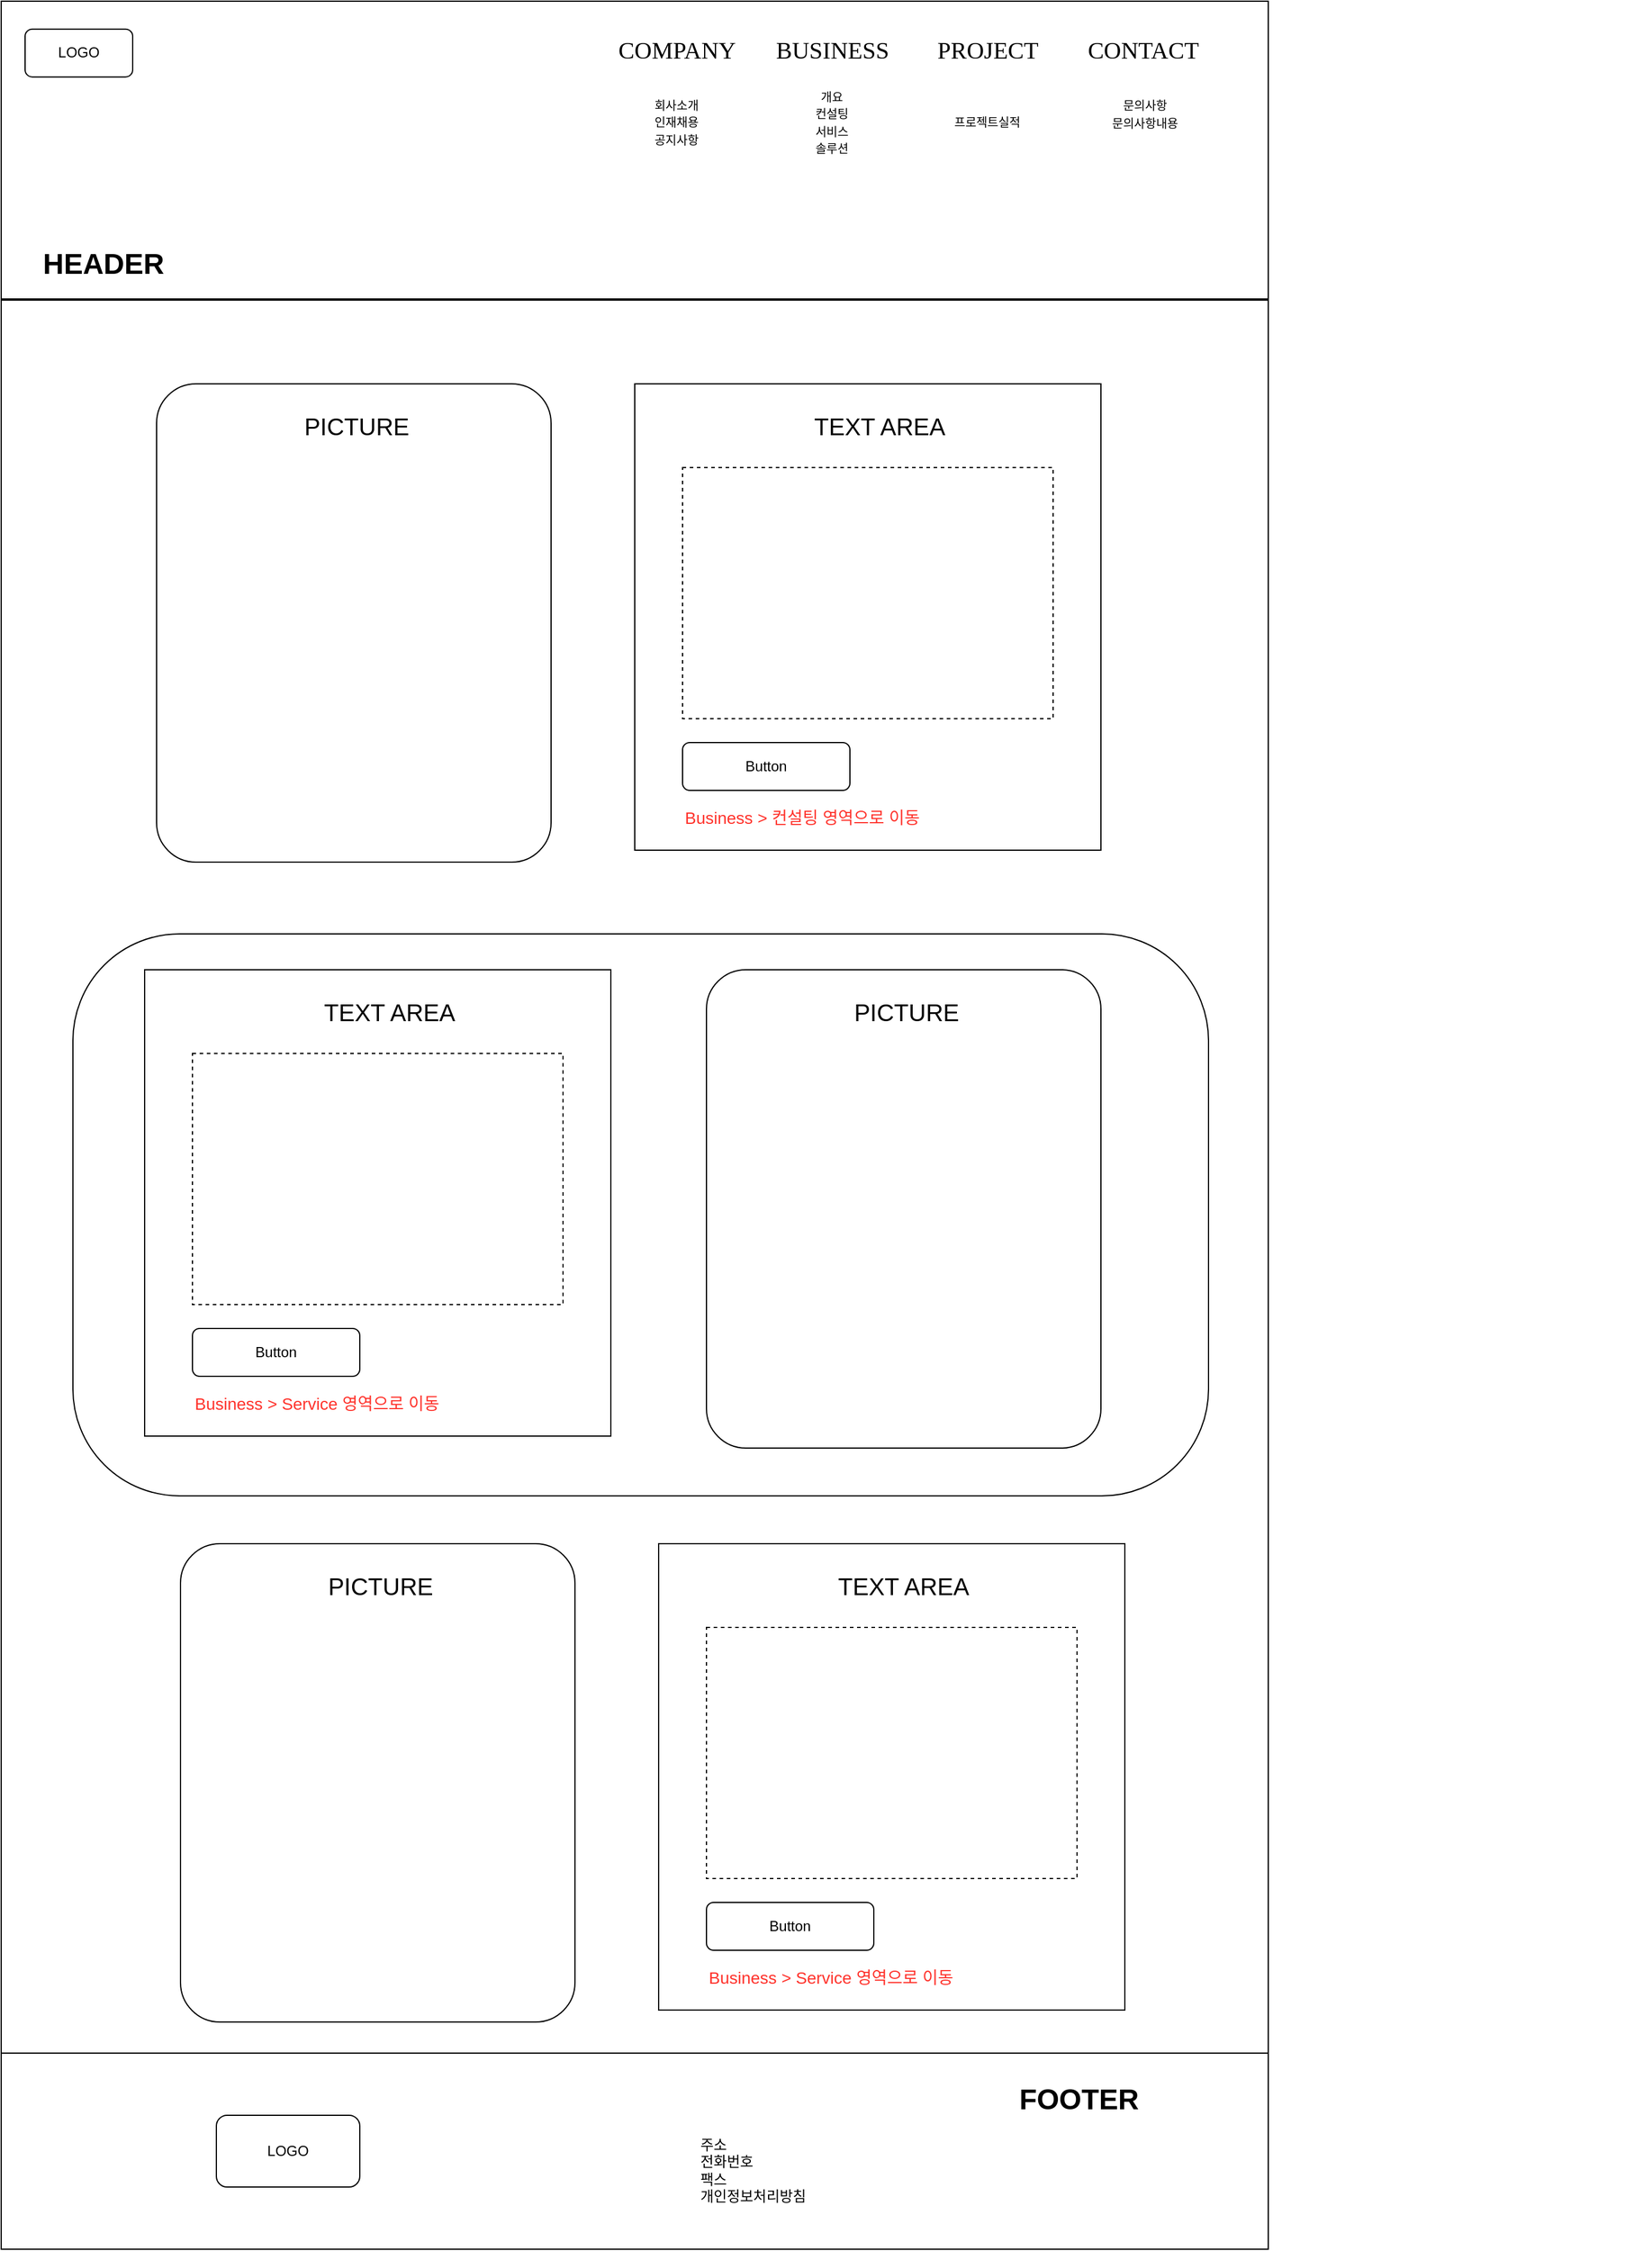 <mxfile version="24.7.17" pages="4">
  <diagram name="main" id="03018318-947c-dd8e-b7a3-06fadd420f32">
    <mxGraphModel dx="1750" dy="1048" grid="1" gridSize="10" guides="1" tooltips="1" connect="1" arrows="1" fold="1" page="1" pageScale="1" pageWidth="1100" pageHeight="850" background="#ffffff" math="0" shadow="0">
      <root>
        <mxCell id="0" />
        <mxCell id="1" parent="0" />
        <mxCell id="eQq28EUPQRAjonPNVXgx-14" value="" style="rounded=0;whiteSpace=wrap;html=1;" vertex="1" parent="1">
          <mxGeometry x="20" y="280" width="1060" height="1630" as="geometry" />
        </mxCell>
        <mxCell id="eQq28EUPQRAjonPNVXgx-10" value="" style="rounded=0;whiteSpace=wrap;html=1;" vertex="1" parent="1">
          <mxGeometry x="20" y="30" width="1060" height="249" as="geometry" />
        </mxCell>
        <mxCell id="677b7b8949515195-4" value="&lt;font style=&quot;font-size: 20px;&quot;&gt;COMPANY&lt;/font&gt;" style="text;html=1;points=[];align=center;verticalAlign=middle;spacingTop=-4;fontSize=14;fontFamily=Verdana" parent="1" vertex="1">
          <mxGeometry x="520" y="50" width="130" height="43.33" as="geometry" />
        </mxCell>
        <mxCell id="N7pKeced8nKFfqpnsxfE-2" value="&lt;font style=&quot;font-size: 20px;&quot;&gt;BUSINESS&lt;/font&gt;" style="text;html=1;points=[];align=center;verticalAlign=middle;spacingTop=-4;fontSize=14;fontFamily=Verdana" parent="1" vertex="1">
          <mxGeometry x="650" y="50" width="130" height="43.33" as="geometry" />
        </mxCell>
        <mxCell id="N7pKeced8nKFfqpnsxfE-5" value="&lt;font style=&quot;font-size: 20px;&quot;&gt;PROJECT&lt;/font&gt;" style="text;html=1;points=[];align=center;verticalAlign=middle;spacingTop=-4;fontSize=14;fontFamily=Verdana" parent="1" vertex="1">
          <mxGeometry x="780" y="50" width="130" height="43.33" as="geometry" />
        </mxCell>
        <mxCell id="N7pKeced8nKFfqpnsxfE-6" value="&lt;font style=&quot;font-size: 20px;&quot;&gt;CONTACT&lt;/font&gt;" style="text;html=1;points=[];align=center;verticalAlign=middle;spacingTop=-4;fontSize=14;fontFamily=Verdana" parent="1" vertex="1">
          <mxGeometry x="910" y="50" width="130" height="43.33" as="geometry" />
        </mxCell>
        <mxCell id="N7pKeced8nKFfqpnsxfE-8" value="" style="rounded=1;whiteSpace=wrap;html=1;arcSize=19;" parent="1" vertex="1">
          <mxGeometry x="80" y="810" width="950" height="470" as="geometry" />
        </mxCell>
        <mxCell id="eQq28EUPQRAjonPNVXgx-17" value="LOGO" style="rounded=1;whiteSpace=wrap;html=1;" vertex="1" parent="1">
          <mxGeometry x="40" y="53.33" width="90" height="40" as="geometry" />
        </mxCell>
        <mxCell id="eQq28EUPQRAjonPNVXgx-21" value="" style="group" vertex="1" connectable="0" parent="1">
          <mxGeometry x="150" y="350" width="330" height="400" as="geometry" />
        </mxCell>
        <mxCell id="N7pKeced8nKFfqpnsxfE-7" value="" style="rounded=1;whiteSpace=wrap;html=1;arcSize=10;" parent="eQq28EUPQRAjonPNVXgx-21" vertex="1">
          <mxGeometry width="330" height="400" as="geometry" />
        </mxCell>
        <mxCell id="eQq28EUPQRAjonPNVXgx-19" value="&lt;font style=&quot;font-size: 20px;&quot;&gt;PICTURE&lt;/font&gt;" style="text;html=1;align=center;verticalAlign=middle;whiteSpace=wrap;rounded=0;" vertex="1" parent="eQq28EUPQRAjonPNVXgx-21">
          <mxGeometry x="120" y="20" width="95" height="30" as="geometry" />
        </mxCell>
        <mxCell id="eQq28EUPQRAjonPNVXgx-23" value="" style="group" vertex="1" connectable="0" parent="1">
          <mxGeometry x="550" y="350" width="390" height="390" as="geometry" />
        </mxCell>
        <mxCell id="eQq28EUPQRAjonPNVXgx-15" value="" style="whiteSpace=wrap;html=1;aspect=fixed;" vertex="1" parent="eQq28EUPQRAjonPNVXgx-23">
          <mxGeometry width="390" height="390" as="geometry" />
        </mxCell>
        <mxCell id="eQq28EUPQRAjonPNVXgx-20" value="&lt;span style=&quot;font-size: 20px;&quot;&gt;TEXT AREA&lt;/span&gt;" style="text;html=1;align=center;verticalAlign=middle;whiteSpace=wrap;rounded=0;" vertex="1" parent="eQq28EUPQRAjonPNVXgx-23">
          <mxGeometry x="130" y="20" width="150" height="30" as="geometry" />
        </mxCell>
        <mxCell id="eQq28EUPQRAjonPNVXgx-18" value="Button" style="rounded=1;whiteSpace=wrap;html=1;" vertex="1" parent="eQq28EUPQRAjonPNVXgx-23">
          <mxGeometry x="40" y="300" width="140" height="40" as="geometry" />
        </mxCell>
        <mxCell id="eQq28EUPQRAjonPNVXgx-24" value="" style="rounded=0;whiteSpace=wrap;html=1;dashed=1;" vertex="1" parent="eQq28EUPQRAjonPNVXgx-23">
          <mxGeometry x="40" y="70" width="310" height="210" as="geometry" />
        </mxCell>
        <mxCell id="iQbHoDcblK-a6hD_hWAM-1" value="&lt;font style=&quot;font-size: 14px;&quot;&gt;Business &amp;gt; 컨설팅 영역으로 이동&lt;/font&gt;" style="text;html=1;align=left;verticalAlign=middle;whiteSpace=wrap;rounded=0;fontColor=#FF322B;labelBorderColor=none;labelBackgroundColor=none;textShadow=0;" parent="eQq28EUPQRAjonPNVXgx-23" vertex="1">
          <mxGeometry x="40" y="348" width="280" height="30" as="geometry" />
        </mxCell>
        <mxCell id="eQq28EUPQRAjonPNVXgx-33" value="" style="rounded=0;whiteSpace=wrap;html=1;" vertex="1" parent="1">
          <mxGeometry x="20" y="1746" width="1060" height="164" as="geometry" />
        </mxCell>
        <mxCell id="eQq28EUPQRAjonPNVXgx-34" value="LOGO" style="rounded=1;whiteSpace=wrap;html=1;" vertex="1" parent="1">
          <mxGeometry x="200" y="1798" width="120" height="60" as="geometry" />
        </mxCell>
        <mxCell id="eQq28EUPQRAjonPNVXgx-35" value="&lt;h1&gt;&lt;span style=&quot;background-color: initial;&quot;&gt;&lt;span style=&quot;white-space: pre;&quot;&gt;&#x9;&lt;/span&gt;&lt;span style=&quot;white-space: pre;&quot;&gt;&#x9;&lt;/span&gt;&lt;span style=&quot;white-space: pre;&quot;&gt;&#x9;&lt;/span&gt;&lt;span style=&quot;white-space: pre;&quot;&gt;&#x9;&lt;/span&gt;&lt;span style=&quot;white-space: pre;&quot;&gt;&#x9;&lt;/span&gt;FOOTER&lt;/span&gt;&lt;br&gt;&lt;/h1&gt;&lt;div&gt;주소&lt;/div&gt;&lt;div&gt;전화번호&lt;/div&gt;&lt;div&gt;팩스&lt;/div&gt;&lt;div&gt;개인정보처리방침&lt;/div&gt;" style="text;html=1;strokeColor=none;fillColor=none;spacing=5;spacingTop=-20;whiteSpace=wrap;overflow=hidden;rounded=0;" vertex="1" parent="1">
          <mxGeometry x="600" y="1765" width="387" height="120" as="geometry" />
        </mxCell>
        <mxCell id="eQq28EUPQRAjonPNVXgx-51" value="&lt;font style=&quot;font-size: 10px;&quot;&gt;개요&lt;br&gt;컨설팅&lt;br&gt;서비스&lt;br&gt;솔루션&lt;/font&gt;" style="text;html=1;strokeColor=none;fillColor=none;align=center;verticalAlign=middle;whiteSpace=wrap;rounded=0;fontColor=#000000;" vertex="1" parent="1">
          <mxGeometry x="690" y="100" width="50" height="62" as="geometry" />
        </mxCell>
        <mxCell id="eQq28EUPQRAjonPNVXgx-52" value="&lt;font style=&quot;font-size: 10px;&quot;&gt;회사소개&lt;br&gt;인재채용&lt;br&gt;공지사항&lt;/font&gt;" style="text;html=1;strokeColor=none;fillColor=none;align=center;verticalAlign=middle;whiteSpace=wrap;rounded=0;fontColor=#000000;" vertex="1" parent="1">
          <mxGeometry x="560" y="100" width="50" height="62" as="geometry" />
        </mxCell>
        <mxCell id="eQq28EUPQRAjonPNVXgx-53" value="&lt;font style=&quot;font-size: 10px;&quot;&gt;프로젝트실적&lt;/font&gt;" style="text;html=1;strokeColor=none;fillColor=none;align=center;verticalAlign=middle;whiteSpace=wrap;rounded=0;fontColor=#000000;" vertex="1" parent="1">
          <mxGeometry x="814" y="100" width="62" height="62" as="geometry" />
        </mxCell>
        <mxCell id="eQq28EUPQRAjonPNVXgx-54" value="&lt;font style=&quot;font-size: 10px;&quot;&gt;문의사항&lt;br&gt;문의사항내용&lt;/font&gt;" style="text;html=1;strokeColor=none;fillColor=none;align=center;verticalAlign=middle;whiteSpace=wrap;rounded=0;fontColor=#000000;" vertex="1" parent="1">
          <mxGeometry x="940" y="93.33" width="74" height="62" as="geometry" />
        </mxCell>
        <mxCell id="eQq28EUPQRAjonPNVXgx-55" value="&lt;h1&gt;HEADER&lt;/h1&gt;" style="text;html=1;strokeColor=none;fillColor=none;spacing=5;spacingTop=-20;whiteSpace=wrap;overflow=hidden;rounded=0;" vertex="1" parent="1">
          <mxGeometry x="50" y="230" width="114.5" height="40" as="geometry" />
        </mxCell>
        <mxCell id="eQq28EUPQRAjonPNVXgx-56" value="" style="group" vertex="1" connectable="0" parent="1">
          <mxGeometry x="610" y="860" width="790" height="400" as="geometry" />
        </mxCell>
        <mxCell id="eQq28EUPQRAjonPNVXgx-57" value="" style="rounded=1;whiteSpace=wrap;html=1;arcSize=10;" vertex="1" parent="eQq28EUPQRAjonPNVXgx-56">
          <mxGeometry y="-20" width="330" height="400" as="geometry" />
        </mxCell>
        <mxCell id="eQq28EUPQRAjonPNVXgx-58" value="&lt;font style=&quot;font-size: 20px;&quot;&gt;PICTURE&lt;/font&gt;" style="text;html=1;align=center;verticalAlign=middle;whiteSpace=wrap;rounded=0;" vertex="1" parent="eQq28EUPQRAjonPNVXgx-56">
          <mxGeometry x="120" width="95" height="30" as="geometry" />
        </mxCell>
        <mxCell id="eQq28EUPQRAjonPNVXgx-65" value="" style="group" vertex="1" connectable="0" parent="eQq28EUPQRAjonPNVXgx-56">
          <mxGeometry x="-440" y="460" width="330" height="400" as="geometry" />
        </mxCell>
        <mxCell id="eQq28EUPQRAjonPNVXgx-66" value="" style="rounded=1;whiteSpace=wrap;html=1;arcSize=10;" vertex="1" parent="eQq28EUPQRAjonPNVXgx-65">
          <mxGeometry width="330" height="400" as="geometry" />
        </mxCell>
        <mxCell id="eQq28EUPQRAjonPNVXgx-67" value="&lt;font style=&quot;font-size: 20px;&quot;&gt;PICTURE&lt;/font&gt;" style="text;html=1;align=center;verticalAlign=middle;whiteSpace=wrap;rounded=0;" vertex="1" parent="eQq28EUPQRAjonPNVXgx-65">
          <mxGeometry x="120" y="20" width="95" height="30" as="geometry" />
        </mxCell>
        <mxCell id="eQq28EUPQRAjonPNVXgx-68" value="" style="group" vertex="1" connectable="0" parent="eQq28EUPQRAjonPNVXgx-56">
          <mxGeometry x="-40" y="460" width="390" height="390" as="geometry" />
        </mxCell>
        <mxCell id="eQq28EUPQRAjonPNVXgx-69" value="" style="whiteSpace=wrap;html=1;aspect=fixed;" vertex="1" parent="eQq28EUPQRAjonPNVXgx-68">
          <mxGeometry width="390" height="390" as="geometry" />
        </mxCell>
        <mxCell id="eQq28EUPQRAjonPNVXgx-70" value="&lt;span style=&quot;font-size: 20px;&quot;&gt;TEXT AREA&lt;/span&gt;" style="text;html=1;align=center;verticalAlign=middle;whiteSpace=wrap;rounded=0;" vertex="1" parent="eQq28EUPQRAjonPNVXgx-68">
          <mxGeometry x="130" y="20" width="150" height="30" as="geometry" />
        </mxCell>
        <mxCell id="eQq28EUPQRAjonPNVXgx-71" value="Button" style="rounded=1;whiteSpace=wrap;html=1;" vertex="1" parent="eQq28EUPQRAjonPNVXgx-68">
          <mxGeometry x="40" y="300" width="140" height="40" as="geometry" />
        </mxCell>
        <mxCell id="eQq28EUPQRAjonPNVXgx-72" value="" style="rounded=0;whiteSpace=wrap;html=1;dashed=1;" vertex="1" parent="eQq28EUPQRAjonPNVXgx-68">
          <mxGeometry x="40" y="70" width="310" height="210" as="geometry" />
        </mxCell>
        <mxCell id="eQq28EUPQRAjonPNVXgx-73" value="&lt;font style=&quot;font-size: 14px;&quot;&gt;Business &amp;gt; Service 영역으로 이동&lt;/font&gt;" style="text;html=1;align=left;verticalAlign=middle;whiteSpace=wrap;rounded=0;fontColor=#FF322B;labelBorderColor=none;labelBackgroundColor=none;textShadow=0;" vertex="1" parent="eQq28EUPQRAjonPNVXgx-68">
          <mxGeometry x="40" y="348" width="280" height="30" as="geometry" />
        </mxCell>
        <mxCell id="eQq28EUPQRAjonPNVXgx-59" value="" style="group" vertex="1" connectable="0" parent="1">
          <mxGeometry x="140" y="840" width="390" height="390" as="geometry" />
        </mxCell>
        <mxCell id="eQq28EUPQRAjonPNVXgx-60" value="" style="whiteSpace=wrap;html=1;aspect=fixed;" vertex="1" parent="eQq28EUPQRAjonPNVXgx-59">
          <mxGeometry width="390" height="390" as="geometry" />
        </mxCell>
        <mxCell id="eQq28EUPQRAjonPNVXgx-61" value="&lt;span style=&quot;font-size: 20px;&quot;&gt;TEXT AREA&lt;/span&gt;" style="text;html=1;align=center;verticalAlign=middle;whiteSpace=wrap;rounded=0;" vertex="1" parent="eQq28EUPQRAjonPNVXgx-59">
          <mxGeometry x="130" y="20" width="150" height="30" as="geometry" />
        </mxCell>
        <mxCell id="eQq28EUPQRAjonPNVXgx-62" value="Button" style="rounded=1;whiteSpace=wrap;html=1;" vertex="1" parent="eQq28EUPQRAjonPNVXgx-59">
          <mxGeometry x="40" y="300" width="140" height="40" as="geometry" />
        </mxCell>
        <mxCell id="eQq28EUPQRAjonPNVXgx-63" value="" style="rounded=0;whiteSpace=wrap;html=1;dashed=1;" vertex="1" parent="eQq28EUPQRAjonPNVXgx-59">
          <mxGeometry x="40" y="70" width="310" height="210" as="geometry" />
        </mxCell>
        <mxCell id="eQq28EUPQRAjonPNVXgx-64" value="&lt;font style=&quot;font-size: 14px;&quot;&gt;Business &amp;gt; Service 영역으로 이동&lt;/font&gt;" style="text;html=1;align=left;verticalAlign=middle;whiteSpace=wrap;rounded=0;fontColor=#FF322B;labelBorderColor=none;labelBackgroundColor=none;textShadow=0;" vertex="1" parent="eQq28EUPQRAjonPNVXgx-59">
          <mxGeometry x="40" y="348" width="280" height="30" as="geometry" />
        </mxCell>
      </root>
    </mxGraphModel>
  </diagram>
  <diagram id="u392dLovdf7iCLZSSPf1" name="COMPANY_회사소개">
    <mxGraphModel dx="1235" dy="740" grid="1" gridSize="10" guides="1" tooltips="1" connect="1" arrows="1" fold="1" page="1" pageScale="1" pageWidth="827" pageHeight="1169" math="0" shadow="0">
      <root>
        <mxCell id="0" />
        <mxCell id="1" parent="0" />
        <mxCell id="LdJxPuTmDAULPfQlrb5e-2" value="" style="rounded=0;whiteSpace=wrap;html=1;" vertex="1" parent="1">
          <mxGeometry x="20" y="279" width="1060" height="2571" as="geometry" />
        </mxCell>
        <mxCell id="Fxyr2E6oY865Pvk-OLui-9" value="&lt;div&gt;&lt;br&gt;&lt;/div&gt;" style="rounded=1;whiteSpace=wrap;html=1;arcSize=7;fontSize=20;fontStyle=1" parent="1" vertex="1">
          <mxGeometry x="140" y="860" width="830" height="400" as="geometry" />
        </mxCell>
        <mxCell id="lz_dMCQt8cM4UyIKs_vo-1" value="&lt;div&gt;&lt;b&gt;&lt;font style=&quot;font-size: 20px;&quot;&gt;&lt;br&gt;&lt;/font&gt;&lt;/b&gt;&lt;/div&gt;" style="rounded=1;whiteSpace=wrap;html=1;arcSize=7;" parent="1" vertex="1">
          <mxGeometry x="140" y="1340" width="830" height="400" as="geometry" />
        </mxCell>
        <mxCell id="ac1BS6OEHRQkrxN0GZAH-1" value="" style="rounded=0;whiteSpace=wrap;html=1;" vertex="1" parent="1">
          <mxGeometry x="20" y="30" width="1060" height="249" as="geometry" />
        </mxCell>
        <mxCell id="ac1BS6OEHRQkrxN0GZAH-2" value="&lt;font style=&quot;font-size: 20px;&quot;&gt;COMPANY&lt;/font&gt;" style="text;html=1;points=[];align=center;verticalAlign=middle;spacingTop=-4;fontSize=14;fontFamily=Verdana" vertex="1" parent="1">
          <mxGeometry x="520" y="50" width="130" height="43.33" as="geometry" />
        </mxCell>
        <mxCell id="ac1BS6OEHRQkrxN0GZAH-3" value="&lt;font style=&quot;font-size: 20px;&quot;&gt;BUSINESS&lt;/font&gt;" style="text;html=1;points=[];align=center;verticalAlign=middle;spacingTop=-4;fontSize=14;fontFamily=Verdana" vertex="1" parent="1">
          <mxGeometry x="650" y="50" width="130" height="43.33" as="geometry" />
        </mxCell>
        <mxCell id="ac1BS6OEHRQkrxN0GZAH-4" value="&lt;font style=&quot;font-size: 20px;&quot;&gt;PROJECT&lt;/font&gt;" style="text;html=1;points=[];align=center;verticalAlign=middle;spacingTop=-4;fontSize=14;fontFamily=Verdana" vertex="1" parent="1">
          <mxGeometry x="780" y="50" width="130" height="43.33" as="geometry" />
        </mxCell>
        <mxCell id="ac1BS6OEHRQkrxN0GZAH-5" value="&lt;font style=&quot;font-size: 20px;&quot;&gt;CONTACT&lt;/font&gt;" style="text;html=1;points=[];align=center;verticalAlign=middle;spacingTop=-4;fontSize=14;fontFamily=Verdana" vertex="1" parent="1">
          <mxGeometry x="910" y="50" width="130" height="43.33" as="geometry" />
        </mxCell>
        <mxCell id="ac1BS6OEHRQkrxN0GZAH-6" value="LOGO" style="rounded=1;whiteSpace=wrap;html=1;" vertex="1" parent="1">
          <mxGeometry x="40" y="53.33" width="90" height="40" as="geometry" />
        </mxCell>
        <mxCell id="ac1BS6OEHRQkrxN0GZAH-7" value="&lt;font style=&quot;font-size: 10px;&quot;&gt;개요&lt;br&gt;컨설팅&lt;br&gt;서비스&lt;br&gt;솔루션&lt;/font&gt;" style="text;html=1;strokeColor=none;fillColor=none;align=center;verticalAlign=middle;whiteSpace=wrap;rounded=0;fontColor=#000000;" vertex="1" parent="1">
          <mxGeometry x="690" y="100" width="50" height="62" as="geometry" />
        </mxCell>
        <mxCell id="ac1BS6OEHRQkrxN0GZAH-8" value="&lt;font style=&quot;font-size: 10px;&quot;&gt;회사소개&lt;br&gt;인재채용&lt;br&gt;공지사항&lt;/font&gt;" style="text;html=1;strokeColor=none;fillColor=none;align=center;verticalAlign=middle;whiteSpace=wrap;rounded=0;fontColor=#000000;" vertex="1" parent="1">
          <mxGeometry x="560" y="100" width="50" height="62" as="geometry" />
        </mxCell>
        <mxCell id="ac1BS6OEHRQkrxN0GZAH-9" value="&lt;font style=&quot;font-size: 10px;&quot;&gt;프로젝트실적&lt;/font&gt;" style="text;html=1;strokeColor=none;fillColor=none;align=center;verticalAlign=middle;whiteSpace=wrap;rounded=0;fontColor=#000000;" vertex="1" parent="1">
          <mxGeometry x="814" y="100" width="62" height="62" as="geometry" />
        </mxCell>
        <mxCell id="ac1BS6OEHRQkrxN0GZAH-10" value="&lt;font style=&quot;font-size: 10px;&quot;&gt;문의사항&lt;br&gt;문의사항내용&lt;/font&gt;" style="text;html=1;strokeColor=none;fillColor=none;align=center;verticalAlign=middle;whiteSpace=wrap;rounded=0;fontColor=#000000;" vertex="1" parent="1">
          <mxGeometry x="940" y="93.33" width="74" height="62" as="geometry" />
        </mxCell>
        <mxCell id="ac1BS6OEHRQkrxN0GZAH-11" value="&lt;h1&gt;HEADER&lt;/h1&gt;" style="text;html=1;strokeColor=none;fillColor=none;spacing=5;spacingTop=-20;whiteSpace=wrap;overflow=hidden;rounded=0;" vertex="1" parent="1">
          <mxGeometry x="50" y="230" width="114.5" height="40" as="geometry" />
        </mxCell>
        <mxCell id="r4fxAG-SfbR0Gmt48_-j-2" value="&lt;span style=&quot;font-size: 30px;&quot;&gt;&lt;b&gt;COMPANY&lt;/b&gt;&lt;/span&gt;" style="text;html=1;align=center;verticalAlign=middle;whiteSpace=wrap;rounded=0;" vertex="1" parent="1">
          <mxGeometry x="300" y="190" width="520" height="30" as="geometry" />
        </mxCell>
        <mxCell id="P09JDyOPwMKSiO9Pb8pv-1" value="" style="group" vertex="1" connectable="0" parent="1">
          <mxGeometry x="160" y="380" width="330" height="400" as="geometry" />
        </mxCell>
        <mxCell id="P09JDyOPwMKSiO9Pb8pv-2" value="" style="rounded=1;whiteSpace=wrap;html=1;arcSize=10;" vertex="1" parent="P09JDyOPwMKSiO9Pb8pv-1">
          <mxGeometry width="330" height="400" as="geometry" />
        </mxCell>
        <mxCell id="P09JDyOPwMKSiO9Pb8pv-3" value="&lt;font style=&quot;font-size: 20px;&quot;&gt;PICTURE&lt;/font&gt;" style="text;html=1;align=center;verticalAlign=middle;whiteSpace=wrap;rounded=0;" vertex="1" parent="P09JDyOPwMKSiO9Pb8pv-1">
          <mxGeometry x="120" y="20" width="95" height="30" as="geometry" />
        </mxCell>
        <mxCell id="P09JDyOPwMKSiO9Pb8pv-4" value="" style="group" vertex="1" connectable="0" parent="1">
          <mxGeometry x="560" y="380" width="390" height="390" as="geometry" />
        </mxCell>
        <mxCell id="P09JDyOPwMKSiO9Pb8pv-5" value="" style="whiteSpace=wrap;html=1;aspect=fixed;" vertex="1" parent="P09JDyOPwMKSiO9Pb8pv-4">
          <mxGeometry width="390" height="390" as="geometry" />
        </mxCell>
        <mxCell id="P09JDyOPwMKSiO9Pb8pv-6" value="&lt;span style=&quot;font-size: 20px;&quot;&gt;TEXT AREA&lt;/span&gt;" style="text;html=1;align=center;verticalAlign=middle;whiteSpace=wrap;rounded=0;" vertex="1" parent="P09JDyOPwMKSiO9Pb8pv-4">
          <mxGeometry x="130" y="20" width="150" height="30" as="geometry" />
        </mxCell>
        <mxCell id="P09JDyOPwMKSiO9Pb8pv-8" value="" style="rounded=0;whiteSpace=wrap;html=1;dashed=1;" vertex="1" parent="P09JDyOPwMKSiO9Pb8pv-4">
          <mxGeometry x="40" y="70" width="310" height="290" as="geometry" />
        </mxCell>
        <mxCell id="P09JDyOPwMKSiO9Pb8pv-10" value="&lt;font style=&quot;font-size: 24px;&quot;&gt;&lt;b&gt;회사 소개&lt;/b&gt;&lt;/font&gt;" style="text;html=1;align=center;verticalAlign=middle;whiteSpace=wrap;rounded=0;" vertex="1" parent="1">
          <mxGeometry x="470" y="330" width="140" height="30" as="geometry" />
        </mxCell>
        <mxCell id="P09JDyOPwMKSiO9Pb8pv-18" value="&lt;font style=&quot;font-size: 24px;&quot;&gt;&lt;b&gt;경영 이념&lt;/b&gt;&lt;/font&gt;" style="text;html=1;align=center;verticalAlign=middle;whiteSpace=wrap;rounded=0;" vertex="1" parent="1">
          <mxGeometry x="480" y="890" width="140" height="30" as="geometry" />
        </mxCell>
        <mxCell id="P09JDyOPwMKSiO9Pb8pv-19" value="" style="rounded=0;whiteSpace=wrap;html=1;dashed=1;" vertex="1" parent="1">
          <mxGeometry x="160" y="930" width="790" height="310" as="geometry" />
        </mxCell>
        <mxCell id="P09JDyOPwMKSiO9Pb8pv-13" value="&lt;span style=&quot;font-size: 20px;&quot;&gt;TEXT AREA&lt;/span&gt;" style="text;html=1;align=center;verticalAlign=middle;whiteSpace=wrap;rounded=0;" vertex="1" parent="1">
          <mxGeometry x="390.003" y="939.996" width="303.846" height="20.769" as="geometry" />
        </mxCell>
        <mxCell id="P09JDyOPwMKSiO9Pb8pv-20" value="&lt;font style=&quot;font-size: 24px;&quot;&gt;&lt;b&gt;경영 이념&lt;/b&gt;&lt;/font&gt;" style="text;html=1;align=center;verticalAlign=middle;whiteSpace=wrap;rounded=0;" vertex="1" parent="1">
          <mxGeometry x="480" y="1360" width="140" height="30" as="geometry" />
        </mxCell>
        <mxCell id="U5ultgIbJ7cLXxfAnZmJ-1" value="" style="rounded=0;whiteSpace=wrap;html=1;" vertex="1" parent="1">
          <mxGeometry x="20" y="2850" width="1060" height="164" as="geometry" />
        </mxCell>
        <mxCell id="U5ultgIbJ7cLXxfAnZmJ-2" value="LOGO" style="rounded=1;whiteSpace=wrap;html=1;" vertex="1" parent="1">
          <mxGeometry x="200" y="2902" width="120" height="60" as="geometry" />
        </mxCell>
        <mxCell id="U5ultgIbJ7cLXxfAnZmJ-3" value="&lt;h1&gt;&lt;span style=&quot;background-color: initial;&quot;&gt;&lt;span style=&quot;white-space: pre;&quot;&gt;&#x9;&lt;/span&gt;&lt;span style=&quot;white-space: pre;&quot;&gt;&#x9;&lt;/span&gt;&lt;span style=&quot;white-space: pre;&quot;&gt;&#x9;&lt;/span&gt;&lt;span style=&quot;white-space: pre;&quot;&gt;&#x9;&lt;/span&gt;&lt;span style=&quot;white-space: pre;&quot;&gt;&#x9;&lt;/span&gt;FOOTER&lt;/span&gt;&lt;br&gt;&lt;/h1&gt;&lt;div&gt;주소&lt;/div&gt;&lt;div&gt;전화번호&lt;/div&gt;&lt;div&gt;팩스&lt;/div&gt;&lt;div&gt;개인정보처리방침&lt;/div&gt;" style="text;html=1;strokeColor=none;fillColor=none;spacing=5;spacingTop=-20;whiteSpace=wrap;overflow=hidden;rounded=0;" vertex="1" parent="1">
          <mxGeometry x="600" y="2869" width="387" height="120" as="geometry" />
        </mxCell>
        <mxCell id="vdsR2sfZk1GVf1hx-o0b-2" value="" style="rounded=0;whiteSpace=wrap;html=1;dashed=1;" vertex="1" parent="1">
          <mxGeometry x="160" y="1400" width="790" height="310" as="geometry" />
        </mxCell>
        <mxCell id="vdsR2sfZk1GVf1hx-o0b-1" value="&lt;span style=&quot;font-size: 20px;&quot;&gt;TEXT AREA&lt;/span&gt;" style="text;html=1;align=center;verticalAlign=middle;whiteSpace=wrap;rounded=0;" vertex="1" parent="1">
          <mxGeometry x="390.003" y="1419.996" width="303.846" height="20.769" as="geometry" />
        </mxCell>
        <mxCell id="vdsR2sfZk1GVf1hx-o0b-3" value="&lt;font style=&quot;font-size: 24px;&quot;&gt;&lt;b&gt;조직도&lt;/b&gt;&lt;/font&gt;" style="text;html=1;align=center;verticalAlign=middle;whiteSpace=wrap;rounded=0;" vertex="1" parent="1">
          <mxGeometry x="480" y="1780" width="140" height="30" as="geometry" />
        </mxCell>
        <mxCell id="vdsR2sfZk1GVf1hx-o0b-4" value="" style="rounded=0;whiteSpace=wrap;html=1;dashed=1;" vertex="1" parent="1">
          <mxGeometry x="160" y="1820" width="790" height="420" as="geometry" />
        </mxCell>
        <mxCell id="vdsR2sfZk1GVf1hx-o0b-5" value="&lt;font style=&quot;font-size: 24px;&quot;&gt;&lt;b&gt;오시는 길&lt;/b&gt;&lt;/font&gt;" style="text;html=1;align=center;verticalAlign=middle;whiteSpace=wrap;rounded=0;" vertex="1" parent="1">
          <mxGeometry x="480" y="2290" width="140" height="30" as="geometry" />
        </mxCell>
        <mxCell id="vdsR2sfZk1GVf1hx-o0b-6" value="" style="rounded=0;whiteSpace=wrap;html=1;dashed=1;" vertex="1" parent="1">
          <mxGeometry x="160" y="2350" width="790" height="420" as="geometry" />
        </mxCell>
      </root>
    </mxGraphModel>
  </diagram>
  <diagram id="Pvw2jJUhO54COgkbwUWj" name="COMPANY_인재채용">
    <mxGraphModel dx="1750" dy="1048" grid="1" gridSize="10" guides="1" tooltips="1" connect="1" arrows="1" fold="1" page="1" pageScale="1" pageWidth="827" pageHeight="1169" math="0" shadow="0">
      <root>
        <mxCell id="0" />
        <mxCell id="1" parent="0" />
        <mxCell id="5i-WtbwnZNkHsbv2gMDy-1" value="" style="rounded=0;whiteSpace=wrap;html=1;" vertex="1" parent="1">
          <mxGeometry x="20" y="279" width="1060" height="2261" as="geometry" />
        </mxCell>
        <mxCell id="a0-H8ZW1667CnV2vsSIa-8" value="&lt;div&gt;&lt;b&gt;&lt;font style=&quot;font-size: 20px;&quot;&gt;&lt;br&gt;&lt;/font&gt;&lt;/b&gt;&lt;/div&gt;" style="rounded=1;whiteSpace=wrap;html=1;arcSize=10;" parent="1" vertex="1">
          <mxGeometry x="130" y="400" width="840" height="400" as="geometry" />
        </mxCell>
        <mxCell id="a0-H8ZW1667CnV2vsSIa-9" value="&lt;div&gt;&lt;font style=&quot;font-size: 20px;&quot;&gt;&lt;b&gt;&lt;br&gt;&lt;/b&gt;&lt;/font&gt;&lt;/div&gt;" style="rounded=1;whiteSpace=wrap;html=1;arcSize=7;" parent="1" vertex="1">
          <mxGeometry x="140" y="860" width="830" height="560" as="geometry" />
        </mxCell>
        <mxCell id="3kiEmL95gFEYFu74ZCWC-1" value="&lt;span style=&quot;font-size: 20px;&quot;&gt;PICTURE&lt;/span&gt;" style="rounded=1;whiteSpace=wrap;html=1;arcSize=10;" parent="1" vertex="1">
          <mxGeometry x="170" y="540" width="236.25" height="200" as="geometry" />
        </mxCell>
        <mxCell id="3kiEmL95gFEYFu74ZCWC-3" value="&lt;span style=&quot;font-size: 20px;&quot;&gt;PICTURE&lt;/span&gt;" style="rounded=1;whiteSpace=wrap;html=1;arcSize=10;" parent="1" vertex="1">
          <mxGeometry x="440" y="540" width="236.25" height="200" as="geometry" />
        </mxCell>
        <mxCell id="3kiEmL95gFEYFu74ZCWC-4" value="&lt;span style=&quot;font-size: 20px;&quot;&gt;PICTURE&lt;/span&gt;" style="rounded=1;whiteSpace=wrap;html=1;arcSize=10;" parent="1" vertex="1">
          <mxGeometry x="710" y="540" width="236.25" height="200" as="geometry" />
        </mxCell>
        <mxCell id="3kiEmL95gFEYFu74ZCWC-9" value="&lt;b&gt;ICON&lt;/b&gt;" style="ellipse;whiteSpace=wrap;html=1;aspect=fixed;" parent="1" vertex="1">
          <mxGeometry x="210" y="990" width="90" height="90" as="geometry" />
        </mxCell>
        <mxCell id="3kiEmL95gFEYFu74ZCWC-10" value="&lt;b&gt;ICON&lt;/b&gt;" style="ellipse;whiteSpace=wrap;html=1;aspect=fixed;" parent="1" vertex="1">
          <mxGeometry x="510" y="990" width="90" height="90" as="geometry" />
        </mxCell>
        <mxCell id="3kiEmL95gFEYFu74ZCWC-11" value="&lt;b&gt;ICON&lt;/b&gt;" style="ellipse;whiteSpace=wrap;html=1;aspect=fixed;" parent="1" vertex="1">
          <mxGeometry x="810" y="990" width="90" height="90" as="geometry" />
        </mxCell>
        <mxCell id="3kiEmL95gFEYFu74ZCWC-12" value="&lt;b&gt;ICON&lt;/b&gt;" style="ellipse;whiteSpace=wrap;html=1;aspect=fixed;" parent="1" vertex="1">
          <mxGeometry x="810" y="1130" width="90" height="90" as="geometry" />
        </mxCell>
        <mxCell id="3kiEmL95gFEYFu74ZCWC-13" value="&lt;b&gt;ICON&lt;/b&gt;" style="ellipse;whiteSpace=wrap;html=1;aspect=fixed;" parent="1" vertex="1">
          <mxGeometry x="210" y="1130" width="90" height="90" as="geometry" />
        </mxCell>
        <mxCell id="3kiEmL95gFEYFu74ZCWC-14" value="&lt;b&gt;ICON&lt;/b&gt;" style="ellipse;whiteSpace=wrap;html=1;aspect=fixed;" parent="1" vertex="1">
          <mxGeometry x="510" y="1130" width="90" height="90" as="geometry" />
        </mxCell>
        <mxCell id="3kiEmL95gFEYFu74ZCWC-15" value="&lt;b&gt;ICON&lt;/b&gt;" style="ellipse;whiteSpace=wrap;html=1;aspect=fixed;" parent="1" vertex="1">
          <mxGeometry x="810" y="1270" width="90" height="90" as="geometry" />
        </mxCell>
        <mxCell id="3kiEmL95gFEYFu74ZCWC-16" value="&lt;b&gt;ICON&lt;/b&gt;" style="ellipse;whiteSpace=wrap;html=1;aspect=fixed;" parent="1" vertex="1">
          <mxGeometry x="210" y="1270" width="90" height="90" as="geometry" />
        </mxCell>
        <mxCell id="3kiEmL95gFEYFu74ZCWC-17" value="&lt;b&gt;ICON&lt;/b&gt;" style="ellipse;whiteSpace=wrap;html=1;aspect=fixed;" parent="1" vertex="1">
          <mxGeometry x="510" y="1270" width="90" height="90" as="geometry" />
        </mxCell>
        <mxCell id="3kiEmL95gFEYFu74ZCWC-18" value="&lt;div&gt;&lt;font style=&quot;font-size: 20px;&quot;&gt;&lt;b&gt;&lt;br&gt;&lt;/b&gt;&lt;/font&gt;&lt;/div&gt;" style="rounded=1;whiteSpace=wrap;html=1;arcSize=7;" parent="1" vertex="1">
          <mxGeometry x="140" y="1490" width="830" height="840" as="geometry" />
        </mxCell>
        <mxCell id="3kiEmL95gFEYFu74ZCWC-19" value="Table" style="shape=table;startSize=30;container=1;collapsible=0;childLayout=tableLayout;strokeColor=default;fontSize=16;" parent="1" vertex="1">
          <mxGeometry x="190" y="1620" width="740" height="160" as="geometry" />
        </mxCell>
        <mxCell id="3kiEmL95gFEYFu74ZCWC-20" value="" style="shape=tableRow;horizontal=0;startSize=0;swimlaneHead=0;swimlaneBody=0;strokeColor=inherit;top=0;left=0;bottom=0;right=0;collapsible=0;dropTarget=0;fillColor=none;points=[[0,0.5],[1,0.5]];portConstraint=eastwest;fontSize=16;" parent="3kiEmL95gFEYFu74ZCWC-19" vertex="1">
          <mxGeometry y="30" width="740" height="43" as="geometry" />
        </mxCell>
        <mxCell id="3kiEmL95gFEYFu74ZCWC-21" value="" style="shape=partialRectangle;html=1;whiteSpace=wrap;connectable=0;strokeColor=inherit;overflow=hidden;fillColor=none;top=0;left=0;bottom=0;right=0;pointerEvents=1;fontSize=16;" parent="3kiEmL95gFEYFu74ZCWC-20" vertex="1">
          <mxGeometry width="246" height="43" as="geometry">
            <mxRectangle width="246" height="43" as="alternateBounds" />
          </mxGeometry>
        </mxCell>
        <mxCell id="3kiEmL95gFEYFu74ZCWC-22" value="" style="shape=partialRectangle;html=1;whiteSpace=wrap;connectable=0;strokeColor=inherit;overflow=hidden;fillColor=none;top=0;left=0;bottom=0;right=0;pointerEvents=1;fontSize=16;" parent="3kiEmL95gFEYFu74ZCWC-20" vertex="1">
          <mxGeometry x="246" width="248" height="43" as="geometry">
            <mxRectangle width="248" height="43" as="alternateBounds" />
          </mxGeometry>
        </mxCell>
        <mxCell id="3kiEmL95gFEYFu74ZCWC-23" value="" style="shape=partialRectangle;html=1;whiteSpace=wrap;connectable=0;strokeColor=inherit;overflow=hidden;fillColor=none;top=0;left=0;bottom=0;right=0;pointerEvents=1;fontSize=16;" parent="3kiEmL95gFEYFu74ZCWC-20" vertex="1">
          <mxGeometry x="494" width="246" height="43" as="geometry">
            <mxRectangle width="246" height="43" as="alternateBounds" />
          </mxGeometry>
        </mxCell>
        <mxCell id="3kiEmL95gFEYFu74ZCWC-24" value="" style="shape=tableRow;horizontal=0;startSize=0;swimlaneHead=0;swimlaneBody=0;strokeColor=inherit;top=0;left=0;bottom=0;right=0;collapsible=0;dropTarget=0;fillColor=none;points=[[0,0.5],[1,0.5]];portConstraint=eastwest;fontSize=16;" parent="3kiEmL95gFEYFu74ZCWC-19" vertex="1">
          <mxGeometry y="73" width="740" height="44" as="geometry" />
        </mxCell>
        <mxCell id="3kiEmL95gFEYFu74ZCWC-25" value="" style="shape=partialRectangle;html=1;whiteSpace=wrap;connectable=0;strokeColor=inherit;overflow=hidden;fillColor=none;top=0;left=0;bottom=0;right=0;pointerEvents=1;fontSize=16;" parent="3kiEmL95gFEYFu74ZCWC-24" vertex="1">
          <mxGeometry width="246" height="44" as="geometry">
            <mxRectangle width="246" height="44" as="alternateBounds" />
          </mxGeometry>
        </mxCell>
        <mxCell id="3kiEmL95gFEYFu74ZCWC-26" value="" style="shape=partialRectangle;html=1;whiteSpace=wrap;connectable=0;strokeColor=inherit;overflow=hidden;fillColor=none;top=0;left=0;bottom=0;right=0;pointerEvents=1;fontSize=16;" parent="3kiEmL95gFEYFu74ZCWC-24" vertex="1">
          <mxGeometry x="246" width="248" height="44" as="geometry">
            <mxRectangle width="248" height="44" as="alternateBounds" />
          </mxGeometry>
        </mxCell>
        <mxCell id="3kiEmL95gFEYFu74ZCWC-27" value="" style="shape=partialRectangle;html=1;whiteSpace=wrap;connectable=0;strokeColor=inherit;overflow=hidden;fillColor=none;top=0;left=0;bottom=0;right=0;pointerEvents=1;fontSize=16;" parent="3kiEmL95gFEYFu74ZCWC-24" vertex="1">
          <mxGeometry x="494" width="246" height="44" as="geometry">
            <mxRectangle width="246" height="44" as="alternateBounds" />
          </mxGeometry>
        </mxCell>
        <mxCell id="3kiEmL95gFEYFu74ZCWC-28" value="" style="shape=tableRow;horizontal=0;startSize=0;swimlaneHead=0;swimlaneBody=0;strokeColor=inherit;top=0;left=0;bottom=0;right=0;collapsible=0;dropTarget=0;fillColor=none;points=[[0,0.5],[1,0.5]];portConstraint=eastwest;fontSize=16;" parent="3kiEmL95gFEYFu74ZCWC-19" vertex="1">
          <mxGeometry y="117" width="740" height="43" as="geometry" />
        </mxCell>
        <mxCell id="3kiEmL95gFEYFu74ZCWC-29" value="" style="shape=partialRectangle;html=1;whiteSpace=wrap;connectable=0;strokeColor=inherit;overflow=hidden;fillColor=none;top=0;left=0;bottom=0;right=0;pointerEvents=1;fontSize=16;" parent="3kiEmL95gFEYFu74ZCWC-28" vertex="1">
          <mxGeometry width="246" height="43" as="geometry">
            <mxRectangle width="246" height="43" as="alternateBounds" />
          </mxGeometry>
        </mxCell>
        <mxCell id="3kiEmL95gFEYFu74ZCWC-30" value="" style="shape=partialRectangle;html=1;whiteSpace=wrap;connectable=0;strokeColor=inherit;overflow=hidden;fillColor=none;top=0;left=0;bottom=0;right=0;pointerEvents=1;fontSize=16;" parent="3kiEmL95gFEYFu74ZCWC-28" vertex="1">
          <mxGeometry x="246" width="248" height="43" as="geometry">
            <mxRectangle width="248" height="43" as="alternateBounds" />
          </mxGeometry>
        </mxCell>
        <mxCell id="3kiEmL95gFEYFu74ZCWC-31" value="" style="shape=partialRectangle;html=1;whiteSpace=wrap;connectable=0;strokeColor=inherit;overflow=hidden;fillColor=none;top=0;left=0;bottom=0;right=0;pointerEvents=1;fontSize=16;" parent="3kiEmL95gFEYFu74ZCWC-28" vertex="1">
          <mxGeometry x="494" width="246" height="43" as="geometry">
            <mxRectangle width="246" height="43" as="alternateBounds" />
          </mxGeometry>
        </mxCell>
        <mxCell id="3kiEmL95gFEYFu74ZCWC-32" value="Table" style="shape=table;startSize=30;container=1;collapsible=0;childLayout=tableLayout;strokeColor=default;fontSize=16;" parent="1" vertex="1">
          <mxGeometry x="190" y="1850" width="740" height="160" as="geometry" />
        </mxCell>
        <mxCell id="3kiEmL95gFEYFu74ZCWC-33" value="" style="shape=tableRow;horizontal=0;startSize=0;swimlaneHead=0;swimlaneBody=0;strokeColor=inherit;top=0;left=0;bottom=0;right=0;collapsible=0;dropTarget=0;fillColor=none;points=[[0,0.5],[1,0.5]];portConstraint=eastwest;fontSize=16;" parent="3kiEmL95gFEYFu74ZCWC-32" vertex="1">
          <mxGeometry y="30" width="740" height="43" as="geometry" />
        </mxCell>
        <mxCell id="3kiEmL95gFEYFu74ZCWC-34" value="" style="shape=partialRectangle;html=1;whiteSpace=wrap;connectable=0;strokeColor=inherit;overflow=hidden;fillColor=none;top=0;left=0;bottom=0;right=0;pointerEvents=1;fontSize=16;" parent="3kiEmL95gFEYFu74ZCWC-33" vertex="1">
          <mxGeometry width="246" height="43" as="geometry">
            <mxRectangle width="246" height="43" as="alternateBounds" />
          </mxGeometry>
        </mxCell>
        <mxCell id="3kiEmL95gFEYFu74ZCWC-35" value="" style="shape=partialRectangle;html=1;whiteSpace=wrap;connectable=0;strokeColor=inherit;overflow=hidden;fillColor=none;top=0;left=0;bottom=0;right=0;pointerEvents=1;fontSize=16;" parent="3kiEmL95gFEYFu74ZCWC-33" vertex="1">
          <mxGeometry x="246" width="248" height="43" as="geometry">
            <mxRectangle width="248" height="43" as="alternateBounds" />
          </mxGeometry>
        </mxCell>
        <mxCell id="3kiEmL95gFEYFu74ZCWC-36" value="" style="shape=partialRectangle;html=1;whiteSpace=wrap;connectable=0;strokeColor=inherit;overflow=hidden;fillColor=none;top=0;left=0;bottom=0;right=0;pointerEvents=1;fontSize=16;" parent="3kiEmL95gFEYFu74ZCWC-33" vertex="1">
          <mxGeometry x="494" width="246" height="43" as="geometry">
            <mxRectangle width="246" height="43" as="alternateBounds" />
          </mxGeometry>
        </mxCell>
        <mxCell id="3kiEmL95gFEYFu74ZCWC-37" value="" style="shape=tableRow;horizontal=0;startSize=0;swimlaneHead=0;swimlaneBody=0;strokeColor=inherit;top=0;left=0;bottom=0;right=0;collapsible=0;dropTarget=0;fillColor=none;points=[[0,0.5],[1,0.5]];portConstraint=eastwest;fontSize=16;" parent="3kiEmL95gFEYFu74ZCWC-32" vertex="1">
          <mxGeometry y="73" width="740" height="44" as="geometry" />
        </mxCell>
        <mxCell id="3kiEmL95gFEYFu74ZCWC-38" value="" style="shape=partialRectangle;html=1;whiteSpace=wrap;connectable=0;strokeColor=inherit;overflow=hidden;fillColor=none;top=0;left=0;bottom=0;right=0;pointerEvents=1;fontSize=16;" parent="3kiEmL95gFEYFu74ZCWC-37" vertex="1">
          <mxGeometry width="246" height="44" as="geometry">
            <mxRectangle width="246" height="44" as="alternateBounds" />
          </mxGeometry>
        </mxCell>
        <mxCell id="3kiEmL95gFEYFu74ZCWC-39" value="" style="shape=partialRectangle;html=1;whiteSpace=wrap;connectable=0;strokeColor=inherit;overflow=hidden;fillColor=none;top=0;left=0;bottom=0;right=0;pointerEvents=1;fontSize=16;" parent="3kiEmL95gFEYFu74ZCWC-37" vertex="1">
          <mxGeometry x="246" width="248" height="44" as="geometry">
            <mxRectangle width="248" height="44" as="alternateBounds" />
          </mxGeometry>
        </mxCell>
        <mxCell id="3kiEmL95gFEYFu74ZCWC-40" value="" style="shape=partialRectangle;html=1;whiteSpace=wrap;connectable=0;strokeColor=inherit;overflow=hidden;fillColor=none;top=0;left=0;bottom=0;right=0;pointerEvents=1;fontSize=16;" parent="3kiEmL95gFEYFu74ZCWC-37" vertex="1">
          <mxGeometry x="494" width="246" height="44" as="geometry">
            <mxRectangle width="246" height="44" as="alternateBounds" />
          </mxGeometry>
        </mxCell>
        <mxCell id="3kiEmL95gFEYFu74ZCWC-41" value="" style="shape=tableRow;horizontal=0;startSize=0;swimlaneHead=0;swimlaneBody=0;strokeColor=inherit;top=0;left=0;bottom=0;right=0;collapsible=0;dropTarget=0;fillColor=none;points=[[0,0.5],[1,0.5]];portConstraint=eastwest;fontSize=16;" parent="3kiEmL95gFEYFu74ZCWC-32" vertex="1">
          <mxGeometry y="117" width="740" height="43" as="geometry" />
        </mxCell>
        <mxCell id="3kiEmL95gFEYFu74ZCWC-42" value="" style="shape=partialRectangle;html=1;whiteSpace=wrap;connectable=0;strokeColor=inherit;overflow=hidden;fillColor=none;top=0;left=0;bottom=0;right=0;pointerEvents=1;fontSize=16;" parent="3kiEmL95gFEYFu74ZCWC-41" vertex="1">
          <mxGeometry width="246" height="43" as="geometry">
            <mxRectangle width="246" height="43" as="alternateBounds" />
          </mxGeometry>
        </mxCell>
        <mxCell id="3kiEmL95gFEYFu74ZCWC-43" value="" style="shape=partialRectangle;html=1;whiteSpace=wrap;connectable=0;strokeColor=inherit;overflow=hidden;fillColor=none;top=0;left=0;bottom=0;right=0;pointerEvents=1;fontSize=16;" parent="3kiEmL95gFEYFu74ZCWC-41" vertex="1">
          <mxGeometry x="246" width="248" height="43" as="geometry">
            <mxRectangle width="248" height="43" as="alternateBounds" />
          </mxGeometry>
        </mxCell>
        <mxCell id="3kiEmL95gFEYFu74ZCWC-44" value="" style="shape=partialRectangle;html=1;whiteSpace=wrap;connectable=0;strokeColor=inherit;overflow=hidden;fillColor=none;top=0;left=0;bottom=0;right=0;pointerEvents=1;fontSize=16;" parent="3kiEmL95gFEYFu74ZCWC-41" vertex="1">
          <mxGeometry x="494" width="246" height="43" as="geometry">
            <mxRectangle width="246" height="43" as="alternateBounds" />
          </mxGeometry>
        </mxCell>
        <mxCell id="3kiEmL95gFEYFu74ZCWC-45" value="Table" style="shape=table;startSize=30;container=1;collapsible=0;childLayout=tableLayout;strokeColor=default;fontSize=16;" parent="1" vertex="1">
          <mxGeometry x="190" y="2090" width="740" height="160" as="geometry" />
        </mxCell>
        <mxCell id="3kiEmL95gFEYFu74ZCWC-46" value="" style="shape=tableRow;horizontal=0;startSize=0;swimlaneHead=0;swimlaneBody=0;strokeColor=inherit;top=0;left=0;bottom=0;right=0;collapsible=0;dropTarget=0;fillColor=none;points=[[0,0.5],[1,0.5]];portConstraint=eastwest;fontSize=16;" parent="3kiEmL95gFEYFu74ZCWC-45" vertex="1">
          <mxGeometry y="30" width="740" height="43" as="geometry" />
        </mxCell>
        <mxCell id="3kiEmL95gFEYFu74ZCWC-47" value="" style="shape=partialRectangle;html=1;whiteSpace=wrap;connectable=0;strokeColor=inherit;overflow=hidden;fillColor=none;top=0;left=0;bottom=0;right=0;pointerEvents=1;fontSize=16;" parent="3kiEmL95gFEYFu74ZCWC-46" vertex="1">
          <mxGeometry width="246" height="43" as="geometry">
            <mxRectangle width="246" height="43" as="alternateBounds" />
          </mxGeometry>
        </mxCell>
        <mxCell id="3kiEmL95gFEYFu74ZCWC-48" value="" style="shape=partialRectangle;html=1;whiteSpace=wrap;connectable=0;strokeColor=inherit;overflow=hidden;fillColor=none;top=0;left=0;bottom=0;right=0;pointerEvents=1;fontSize=16;" parent="3kiEmL95gFEYFu74ZCWC-46" vertex="1">
          <mxGeometry x="246" width="248" height="43" as="geometry">
            <mxRectangle width="248" height="43" as="alternateBounds" />
          </mxGeometry>
        </mxCell>
        <mxCell id="3kiEmL95gFEYFu74ZCWC-49" value="" style="shape=partialRectangle;html=1;whiteSpace=wrap;connectable=0;strokeColor=inherit;overflow=hidden;fillColor=none;top=0;left=0;bottom=0;right=0;pointerEvents=1;fontSize=16;" parent="3kiEmL95gFEYFu74ZCWC-46" vertex="1">
          <mxGeometry x="494" width="246" height="43" as="geometry">
            <mxRectangle width="246" height="43" as="alternateBounds" />
          </mxGeometry>
        </mxCell>
        <mxCell id="3kiEmL95gFEYFu74ZCWC-50" value="" style="shape=tableRow;horizontal=0;startSize=0;swimlaneHead=0;swimlaneBody=0;strokeColor=inherit;top=0;left=0;bottom=0;right=0;collapsible=0;dropTarget=0;fillColor=none;points=[[0,0.5],[1,0.5]];portConstraint=eastwest;fontSize=16;" parent="3kiEmL95gFEYFu74ZCWC-45" vertex="1">
          <mxGeometry y="73" width="740" height="44" as="geometry" />
        </mxCell>
        <mxCell id="3kiEmL95gFEYFu74ZCWC-51" value="" style="shape=partialRectangle;html=1;whiteSpace=wrap;connectable=0;strokeColor=inherit;overflow=hidden;fillColor=none;top=0;left=0;bottom=0;right=0;pointerEvents=1;fontSize=16;" parent="3kiEmL95gFEYFu74ZCWC-50" vertex="1">
          <mxGeometry width="246" height="44" as="geometry">
            <mxRectangle width="246" height="44" as="alternateBounds" />
          </mxGeometry>
        </mxCell>
        <mxCell id="3kiEmL95gFEYFu74ZCWC-52" value="" style="shape=partialRectangle;html=1;whiteSpace=wrap;connectable=0;strokeColor=inherit;overflow=hidden;fillColor=none;top=0;left=0;bottom=0;right=0;pointerEvents=1;fontSize=16;" parent="3kiEmL95gFEYFu74ZCWC-50" vertex="1">
          <mxGeometry x="246" width="248" height="44" as="geometry">
            <mxRectangle width="248" height="44" as="alternateBounds" />
          </mxGeometry>
        </mxCell>
        <mxCell id="3kiEmL95gFEYFu74ZCWC-53" value="" style="shape=partialRectangle;html=1;whiteSpace=wrap;connectable=0;strokeColor=inherit;overflow=hidden;fillColor=none;top=0;left=0;bottom=0;right=0;pointerEvents=1;fontSize=16;" parent="3kiEmL95gFEYFu74ZCWC-50" vertex="1">
          <mxGeometry x="494" width="246" height="44" as="geometry">
            <mxRectangle width="246" height="44" as="alternateBounds" />
          </mxGeometry>
        </mxCell>
        <mxCell id="3kiEmL95gFEYFu74ZCWC-54" value="" style="shape=tableRow;horizontal=0;startSize=0;swimlaneHead=0;swimlaneBody=0;strokeColor=inherit;top=0;left=0;bottom=0;right=0;collapsible=0;dropTarget=0;fillColor=none;points=[[0,0.5],[1,0.5]];portConstraint=eastwest;fontSize=16;" parent="3kiEmL95gFEYFu74ZCWC-45" vertex="1">
          <mxGeometry y="117" width="740" height="43" as="geometry" />
        </mxCell>
        <mxCell id="3kiEmL95gFEYFu74ZCWC-55" value="" style="shape=partialRectangle;html=1;whiteSpace=wrap;connectable=0;strokeColor=inherit;overflow=hidden;fillColor=none;top=0;left=0;bottom=0;right=0;pointerEvents=1;fontSize=16;" parent="3kiEmL95gFEYFu74ZCWC-54" vertex="1">
          <mxGeometry width="246" height="43" as="geometry">
            <mxRectangle width="246" height="43" as="alternateBounds" />
          </mxGeometry>
        </mxCell>
        <mxCell id="3kiEmL95gFEYFu74ZCWC-56" value="" style="shape=partialRectangle;html=1;whiteSpace=wrap;connectable=0;strokeColor=inherit;overflow=hidden;fillColor=none;top=0;left=0;bottom=0;right=0;pointerEvents=1;fontSize=16;" parent="3kiEmL95gFEYFu74ZCWC-54" vertex="1">
          <mxGeometry x="246" width="248" height="43" as="geometry">
            <mxRectangle width="248" height="43" as="alternateBounds" />
          </mxGeometry>
        </mxCell>
        <mxCell id="3kiEmL95gFEYFu74ZCWC-57" value="" style="shape=partialRectangle;html=1;whiteSpace=wrap;connectable=0;strokeColor=inherit;overflow=hidden;fillColor=none;top=0;left=0;bottom=0;right=0;pointerEvents=1;fontSize=16;" parent="3kiEmL95gFEYFu74ZCWC-54" vertex="1">
          <mxGeometry x="494" width="246" height="43" as="geometry">
            <mxRectangle width="246" height="43" as="alternateBounds" />
          </mxGeometry>
        </mxCell>
        <mxCell id="3kiEmL95gFEYFu74ZCWC-58" value="채용안내" style="text;html=1;align=center;verticalAlign=middle;whiteSpace=wrap;rounded=0;" parent="1" vertex="1">
          <mxGeometry x="200" y="1580" width="60" height="30" as="geometry" />
        </mxCell>
        <mxCell id="3kiEmL95gFEYFu74ZCWC-59" value="채용부분 상세정보" style="text;html=1;align=center;verticalAlign=middle;whiteSpace=wrap;rounded=0;" parent="1" vertex="1">
          <mxGeometry x="200" y="1810" width="130" height="30" as="geometry" />
        </mxCell>
        <mxCell id="3kiEmL95gFEYFu74ZCWC-60" value="채용 절차" style="text;html=1;align=center;verticalAlign=middle;whiteSpace=wrap;rounded=0;" parent="1" vertex="1">
          <mxGeometry x="200" y="2050" width="130" height="30" as="geometry" />
        </mxCell>
        <mxCell id="pj3qfToDsGTA9UhW4_fS-1" value="" style="rounded=0;whiteSpace=wrap;html=1;" vertex="1" parent="1">
          <mxGeometry x="20" y="30" width="1060" height="249" as="geometry" />
        </mxCell>
        <mxCell id="pj3qfToDsGTA9UhW4_fS-2" value="&lt;font style=&quot;font-size: 20px;&quot;&gt;COMPANY&lt;/font&gt;" style="text;html=1;points=[];align=center;verticalAlign=middle;spacingTop=-4;fontSize=14;fontFamily=Verdana" vertex="1" parent="1">
          <mxGeometry x="520" y="50" width="130" height="43.33" as="geometry" />
        </mxCell>
        <mxCell id="pj3qfToDsGTA9UhW4_fS-3" value="&lt;font style=&quot;font-size: 20px;&quot;&gt;BUSINESS&lt;/font&gt;" style="text;html=1;points=[];align=center;verticalAlign=middle;spacingTop=-4;fontSize=14;fontFamily=Verdana" vertex="1" parent="1">
          <mxGeometry x="650" y="50" width="130" height="43.33" as="geometry" />
        </mxCell>
        <mxCell id="pj3qfToDsGTA9UhW4_fS-4" value="&lt;font style=&quot;font-size: 20px;&quot;&gt;PROJECT&lt;/font&gt;" style="text;html=1;points=[];align=center;verticalAlign=middle;spacingTop=-4;fontSize=14;fontFamily=Verdana" vertex="1" parent="1">
          <mxGeometry x="780" y="50" width="130" height="43.33" as="geometry" />
        </mxCell>
        <mxCell id="pj3qfToDsGTA9UhW4_fS-5" value="&lt;font style=&quot;font-size: 20px;&quot;&gt;CONTACT&lt;/font&gt;" style="text;html=1;points=[];align=center;verticalAlign=middle;spacingTop=-4;fontSize=14;fontFamily=Verdana" vertex="1" parent="1">
          <mxGeometry x="910" y="50" width="130" height="43.33" as="geometry" />
        </mxCell>
        <mxCell id="pj3qfToDsGTA9UhW4_fS-6" value="LOGO" style="rounded=1;whiteSpace=wrap;html=1;" vertex="1" parent="1">
          <mxGeometry x="40" y="53.33" width="90" height="40" as="geometry" />
        </mxCell>
        <mxCell id="pj3qfToDsGTA9UhW4_fS-7" value="&lt;font style=&quot;font-size: 10px;&quot;&gt;개요&lt;br&gt;컨설팅&lt;br&gt;서비스&lt;br&gt;솔루션&lt;/font&gt;" style="text;html=1;strokeColor=none;fillColor=none;align=center;verticalAlign=middle;whiteSpace=wrap;rounded=0;fontColor=#000000;" vertex="1" parent="1">
          <mxGeometry x="690" y="100" width="50" height="62" as="geometry" />
        </mxCell>
        <mxCell id="pj3qfToDsGTA9UhW4_fS-8" value="&lt;font style=&quot;font-size: 10px;&quot;&gt;회사소개&lt;br&gt;인재채용&lt;br&gt;공지사항&lt;/font&gt;" style="text;html=1;strokeColor=none;fillColor=none;align=center;verticalAlign=middle;whiteSpace=wrap;rounded=0;fontColor=#000000;" vertex="1" parent="1">
          <mxGeometry x="560" y="100" width="50" height="62" as="geometry" />
        </mxCell>
        <mxCell id="pj3qfToDsGTA9UhW4_fS-9" value="&lt;font style=&quot;font-size: 10px;&quot;&gt;프로젝트실적&lt;/font&gt;" style="text;html=1;strokeColor=none;fillColor=none;align=center;verticalAlign=middle;whiteSpace=wrap;rounded=0;fontColor=#000000;" vertex="1" parent="1">
          <mxGeometry x="814" y="100" width="62" height="62" as="geometry" />
        </mxCell>
        <mxCell id="pj3qfToDsGTA9UhW4_fS-10" value="&lt;font style=&quot;font-size: 10px;&quot;&gt;문의사항&lt;br&gt;문의사항내용&lt;/font&gt;" style="text;html=1;strokeColor=none;fillColor=none;align=center;verticalAlign=middle;whiteSpace=wrap;rounded=0;fontColor=#000000;" vertex="1" parent="1">
          <mxGeometry x="940" y="93.33" width="74" height="62" as="geometry" />
        </mxCell>
        <mxCell id="pj3qfToDsGTA9UhW4_fS-11" value="&lt;h1&gt;HEADER&lt;/h1&gt;" style="text;html=1;strokeColor=none;fillColor=none;spacing=5;spacingTop=-20;whiteSpace=wrap;overflow=hidden;rounded=0;" vertex="1" parent="1">
          <mxGeometry x="50" y="230" width="114.5" height="40" as="geometry" />
        </mxCell>
        <mxCell id="pj3qfToDsGTA9UhW4_fS-12" value="&lt;span style=&quot;font-size: 30px;&quot;&gt;&lt;b&gt;COMPANY&lt;/b&gt;&lt;/span&gt;" style="text;html=1;align=center;verticalAlign=middle;whiteSpace=wrap;rounded=0;" vertex="1" parent="1">
          <mxGeometry x="300" y="190" width="520" height="30" as="geometry" />
        </mxCell>
        <mxCell id="CrW8I53S6p_L1FJ0fUrl-1" value="" style="rounded=0;whiteSpace=wrap;html=1;" vertex="1" parent="1">
          <mxGeometry x="20" y="2380" width="1060" height="164" as="geometry" />
        </mxCell>
        <mxCell id="CrW8I53S6p_L1FJ0fUrl-2" value="LOGO" style="rounded=1;whiteSpace=wrap;html=1;" vertex="1" parent="1">
          <mxGeometry x="200" y="2432" width="120" height="60" as="geometry" />
        </mxCell>
        <mxCell id="CrW8I53S6p_L1FJ0fUrl-3" value="&lt;h1&gt;&lt;span style=&quot;background-color: initial;&quot;&gt;&lt;span style=&quot;white-space: pre;&quot;&gt;&#x9;&lt;/span&gt;&lt;span style=&quot;white-space: pre;&quot;&gt;&#x9;&lt;/span&gt;&lt;span style=&quot;white-space: pre;&quot;&gt;&#x9;&lt;/span&gt;&lt;span style=&quot;white-space: pre;&quot;&gt;&#x9;&lt;/span&gt;&lt;span style=&quot;white-space: pre;&quot;&gt;&#x9;&lt;/span&gt;FOOTER&lt;/span&gt;&lt;br&gt;&lt;/h1&gt;&lt;div&gt;주소&lt;/div&gt;&lt;div&gt;전화번호&lt;/div&gt;&lt;div&gt;팩스&lt;/div&gt;&lt;div&gt;개인정보처리방침&lt;/div&gt;" style="text;html=1;strokeColor=none;fillColor=none;spacing=5;spacingTop=-20;whiteSpace=wrap;overflow=hidden;rounded=0;" vertex="1" parent="1">
          <mxGeometry x="600" y="2399" width="387" height="120" as="geometry" />
        </mxCell>
        <mxCell id="7wFvJUMz56Lmqex0a08M-1" value="&lt;font style=&quot;font-size: 24px;&quot;&gt;&lt;b&gt;복리후생&lt;/b&gt;&lt;/font&gt;" style="text;html=1;align=center;verticalAlign=middle;whiteSpace=wrap;rounded=0;" vertex="1" parent="1">
          <mxGeometry x="480" y="900" width="140" height="30" as="geometry" />
        </mxCell>
        <mxCell id="7wFvJUMz56Lmqex0a08M-2" value="&lt;span style=&quot;font-size: 24px;&quot;&gt;&lt;b&gt;인재상&lt;/b&gt;&lt;/span&gt;" style="text;html=1;align=center;verticalAlign=middle;whiteSpace=wrap;rounded=0;" vertex="1" parent="1">
          <mxGeometry x="480" y="440" width="140" height="30" as="geometry" />
        </mxCell>
        <mxCell id="7wFvJUMz56Lmqex0a08M-4" value="&lt;font style=&quot;font-size: 24px;&quot;&gt;&lt;b&gt;채용안내&lt;/b&gt;&lt;/font&gt;" style="text;html=1;align=center;verticalAlign=middle;whiteSpace=wrap;rounded=0;" vertex="1" parent="1">
          <mxGeometry x="480" y="1530" width="140" height="30" as="geometry" />
        </mxCell>
      </root>
    </mxGraphModel>
  </diagram>
  <diagram id="ZVZ627Mj_1EAf32xD05y" name="COMPANY_공지사항">
    <mxGraphModel dx="1615" dy="968" grid="1" gridSize="10" guides="1" tooltips="1" connect="1" arrows="1" fold="1" page="1" pageScale="1" pageWidth="827" pageHeight="1169" math="0" shadow="0">
      <root>
        <mxCell id="0" />
        <mxCell id="1" parent="0" />
        <mxCell id="QV3zTBPDU9MEychaq48S-1" value="" style="rounded=0;whiteSpace=wrap;html=1;" vertex="1" parent="1">
          <mxGeometry x="30" y="279" width="1060" height="561" as="geometry" />
        </mxCell>
        <mxCell id="CPVs25zScXw6Qq9XJtvt-12" value="Table" style="shape=table;startSize=30;container=1;collapsible=0;childLayout=tableLayout;strokeColor=default;fontSize=16;" vertex="1" parent="1">
          <mxGeometry x="80" y="400" width="960" height="180" as="geometry" />
        </mxCell>
        <mxCell id="CPVs25zScXw6Qq9XJtvt-13" value="" style="shape=tableRow;horizontal=0;startSize=0;swimlaneHead=0;swimlaneBody=0;strokeColor=inherit;top=0;left=0;bottom=0;right=0;collapsible=0;dropTarget=0;fillColor=none;points=[[0,0.5],[1,0.5]];portConstraint=eastwest;fontSize=16;" vertex="1" parent="CPVs25zScXw6Qq9XJtvt-12">
          <mxGeometry y="30" width="960" height="50" as="geometry" />
        </mxCell>
        <mxCell id="CPVs25zScXw6Qq9XJtvt-14" value="" style="shape=partialRectangle;html=1;whiteSpace=wrap;connectable=0;strokeColor=inherit;overflow=hidden;fillColor=none;top=0;left=0;bottom=0;right=0;pointerEvents=1;fontSize=16;" vertex="1" parent="CPVs25zScXw6Qq9XJtvt-13">
          <mxGeometry width="321" height="50" as="geometry">
            <mxRectangle width="321" height="50" as="alternateBounds" />
          </mxGeometry>
        </mxCell>
        <mxCell id="CPVs25zScXw6Qq9XJtvt-15" value="" style="shape=partialRectangle;html=1;whiteSpace=wrap;connectable=0;strokeColor=inherit;overflow=hidden;fillColor=none;top=0;left=0;bottom=0;right=0;pointerEvents=1;fontSize=16;" vertex="1" parent="CPVs25zScXw6Qq9XJtvt-13">
          <mxGeometry x="321" width="318" height="50" as="geometry">
            <mxRectangle width="318" height="50" as="alternateBounds" />
          </mxGeometry>
        </mxCell>
        <mxCell id="CPVs25zScXw6Qq9XJtvt-16" value="" style="shape=partialRectangle;html=1;whiteSpace=wrap;connectable=0;strokeColor=inherit;overflow=hidden;fillColor=none;top=0;left=0;bottom=0;right=0;pointerEvents=1;fontSize=16;" vertex="1" parent="CPVs25zScXw6Qq9XJtvt-13">
          <mxGeometry x="639" width="321" height="50" as="geometry">
            <mxRectangle width="321" height="50" as="alternateBounds" />
          </mxGeometry>
        </mxCell>
        <mxCell id="CPVs25zScXw6Qq9XJtvt-17" value="" style="shape=tableRow;horizontal=0;startSize=0;swimlaneHead=0;swimlaneBody=0;strokeColor=inherit;top=0;left=0;bottom=0;right=0;collapsible=0;dropTarget=0;fillColor=none;points=[[0,0.5],[1,0.5]];portConstraint=eastwest;fontSize=16;" vertex="1" parent="CPVs25zScXw6Qq9XJtvt-12">
          <mxGeometry y="80" width="960" height="50" as="geometry" />
        </mxCell>
        <mxCell id="CPVs25zScXw6Qq9XJtvt-18" value="" style="shape=partialRectangle;html=1;whiteSpace=wrap;connectable=0;strokeColor=inherit;overflow=hidden;fillColor=none;top=0;left=0;bottom=0;right=0;pointerEvents=1;fontSize=16;" vertex="1" parent="CPVs25zScXw6Qq9XJtvt-17">
          <mxGeometry width="321" height="50" as="geometry">
            <mxRectangle width="321" height="50" as="alternateBounds" />
          </mxGeometry>
        </mxCell>
        <mxCell id="CPVs25zScXw6Qq9XJtvt-19" value="" style="shape=partialRectangle;html=1;whiteSpace=wrap;connectable=0;strokeColor=inherit;overflow=hidden;fillColor=none;top=0;left=0;bottom=0;right=0;pointerEvents=1;fontSize=16;" vertex="1" parent="CPVs25zScXw6Qq9XJtvt-17">
          <mxGeometry x="321" width="318" height="50" as="geometry">
            <mxRectangle width="318" height="50" as="alternateBounds" />
          </mxGeometry>
        </mxCell>
        <mxCell id="CPVs25zScXw6Qq9XJtvt-20" value="" style="shape=partialRectangle;html=1;whiteSpace=wrap;connectable=0;strokeColor=inherit;overflow=hidden;fillColor=none;top=0;left=0;bottom=0;right=0;pointerEvents=1;fontSize=16;" vertex="1" parent="CPVs25zScXw6Qq9XJtvt-17">
          <mxGeometry x="639" width="321" height="50" as="geometry">
            <mxRectangle width="321" height="50" as="alternateBounds" />
          </mxGeometry>
        </mxCell>
        <mxCell id="CPVs25zScXw6Qq9XJtvt-21" value="" style="shape=tableRow;horizontal=0;startSize=0;swimlaneHead=0;swimlaneBody=0;strokeColor=inherit;top=0;left=0;bottom=0;right=0;collapsible=0;dropTarget=0;fillColor=none;points=[[0,0.5],[1,0.5]];portConstraint=eastwest;fontSize=16;" vertex="1" parent="CPVs25zScXw6Qq9XJtvt-12">
          <mxGeometry y="130" width="960" height="50" as="geometry" />
        </mxCell>
        <mxCell id="CPVs25zScXw6Qq9XJtvt-22" value="" style="shape=partialRectangle;html=1;whiteSpace=wrap;connectable=0;strokeColor=inherit;overflow=hidden;fillColor=none;top=0;left=0;bottom=0;right=0;pointerEvents=1;fontSize=16;" vertex="1" parent="CPVs25zScXw6Qq9XJtvt-21">
          <mxGeometry width="321" height="50" as="geometry">
            <mxRectangle width="321" height="50" as="alternateBounds" />
          </mxGeometry>
        </mxCell>
        <mxCell id="CPVs25zScXw6Qq9XJtvt-23" value="" style="shape=partialRectangle;html=1;whiteSpace=wrap;connectable=0;strokeColor=inherit;overflow=hidden;fillColor=none;top=0;left=0;bottom=0;right=0;pointerEvents=1;fontSize=16;" vertex="1" parent="CPVs25zScXw6Qq9XJtvt-21">
          <mxGeometry x="321" width="318" height="50" as="geometry">
            <mxRectangle width="318" height="50" as="alternateBounds" />
          </mxGeometry>
        </mxCell>
        <mxCell id="CPVs25zScXw6Qq9XJtvt-24" value="" style="shape=partialRectangle;html=1;whiteSpace=wrap;connectable=0;strokeColor=inherit;overflow=hidden;fillColor=none;top=0;left=0;bottom=0;right=0;pointerEvents=1;fontSize=16;" vertex="1" parent="CPVs25zScXw6Qq9XJtvt-21">
          <mxGeometry x="639" width="321" height="50" as="geometry">
            <mxRectangle width="321" height="50" as="alternateBounds" />
          </mxGeometry>
        </mxCell>
        <mxCell id="CPVs25zScXw6Qq9XJtvt-25" value="" style="group" vertex="1" connectable="0" parent="1">
          <mxGeometry x="880" y="594" width="156.53" height="17.5" as="geometry" />
        </mxCell>
        <mxCell id="CPVs25zScXw6Qq9XJtvt-26" value="&lt;font style=&quot;font-size: 10px;&quot;&gt;글쓰기&lt;/font&gt;" style="rounded=0;whiteSpace=wrap;html=1;" vertex="1" parent="CPVs25zScXw6Qq9XJtvt-25">
          <mxGeometry width="48" height="17.5" as="geometry" />
        </mxCell>
        <mxCell id="CPVs25zScXw6Qq9XJtvt-27" value="&lt;span style=&quot;font-size: 10px;&quot;&gt;삭제&lt;/span&gt;" style="rounded=0;whiteSpace=wrap;html=1;" vertex="1" parent="CPVs25zScXw6Qq9XJtvt-25">
          <mxGeometry x="108.53" width="48" height="17.5" as="geometry" />
        </mxCell>
        <mxCell id="CPVs25zScXw6Qq9XJtvt-28" value="&lt;font style=&quot;font-size: 10px;&quot;&gt;수정&lt;/font&gt;" style="rounded=0;whiteSpace=wrap;html=1;" vertex="1" parent="CPVs25zScXw6Qq9XJtvt-25">
          <mxGeometry x="54.53" width="48" height="17.5" as="geometry" />
        </mxCell>
        <mxCell id="CPVs25zScXw6Qq9XJtvt-29" value="" style="group" vertex="1" connectable="0" parent="1">
          <mxGeometry x="440" y="625" width="240" height="30" as="geometry" />
        </mxCell>
        <mxCell id="CPVs25zScXw6Qq9XJtvt-30" value="1" style="ellipse;whiteSpace=wrap;html=1;aspect=fixed;" vertex="1" parent="CPVs25zScXw6Qq9XJtvt-29">
          <mxGeometry x="105" width="30" height="30" as="geometry" />
        </mxCell>
        <mxCell id="CPVs25zScXw6Qq9XJtvt-31" value="&amp;lt;" style="ellipse;whiteSpace=wrap;html=1;aspect=fixed;" vertex="1" parent="CPVs25zScXw6Qq9XJtvt-29">
          <mxGeometry x="50" width="30" height="30" as="geometry" />
        </mxCell>
        <mxCell id="CPVs25zScXw6Qq9XJtvt-32" value="&amp;gt;" style="ellipse;whiteSpace=wrap;html=1;aspect=fixed;" vertex="1" parent="CPVs25zScXw6Qq9XJtvt-29">
          <mxGeometry x="160" width="30" height="30" as="geometry" />
        </mxCell>
        <mxCell id="CPVs25zScXw6Qq9XJtvt-33" value="&amp;lt;&amp;lt;" style="ellipse;whiteSpace=wrap;html=1;aspect=fixed;" vertex="1" parent="CPVs25zScXw6Qq9XJtvt-29">
          <mxGeometry width="30" height="30" as="geometry" />
        </mxCell>
        <mxCell id="CPVs25zScXw6Qq9XJtvt-34" value="&amp;gt;&amp;gt;" style="ellipse;whiteSpace=wrap;html=1;aspect=fixed;" vertex="1" parent="CPVs25zScXw6Qq9XJtvt-29">
          <mxGeometry x="210" width="30" height="30" as="geometry" />
        </mxCell>
        <mxCell id="CPVs25zScXw6Qq9XJtvt-35" value="" style="rounded=0;whiteSpace=wrap;html=1;align=left;movable=1;resizable=1;rotatable=1;deletable=1;editable=1;locked=0;connectable=1;container=0;" vertex="1" parent="1">
          <mxGeometry x="1150" y="720" width="600" height="70" as="geometry" />
        </mxCell>
        <mxCell id="CPVs25zScXw6Qq9XJtvt-36" value="" style="group" vertex="1" connectable="0" parent="1">
          <mxGeometry x="1580" y="740" width="156.53" height="17.5" as="geometry" />
        </mxCell>
        <mxCell id="CPVs25zScXw6Qq9XJtvt-37" value="&lt;font style=&quot;font-size: 10px;&quot;&gt;저장&lt;/font&gt;" style="rounded=0;whiteSpace=wrap;html=1;" vertex="1" parent="CPVs25zScXw6Qq9XJtvt-36">
          <mxGeometry width="48" height="17.5" as="geometry" />
        </mxCell>
        <mxCell id="CPVs25zScXw6Qq9XJtvt-38" value="&lt;span style=&quot;font-size: 10px;&quot;&gt;취소&lt;/span&gt;" style="rounded=0;whiteSpace=wrap;html=1;" vertex="1" parent="CPVs25zScXw6Qq9XJtvt-36">
          <mxGeometry x="108.53" width="48" height="17.5" as="geometry" />
        </mxCell>
        <mxCell id="CPVs25zScXw6Qq9XJtvt-39" value="&lt;font style=&quot;font-size: 10px;&quot;&gt;수정&lt;/font&gt;" style="rounded=0;whiteSpace=wrap;html=1;" vertex="1" parent="CPVs25zScXw6Qq9XJtvt-36">
          <mxGeometry x="54.53" width="48" height="17.5" as="geometry" />
        </mxCell>
        <mxCell id="CPVs25zScXw6Qq9XJtvt-40" value="&lt;span style=&quot;white-space: pre;&quot;&gt;&#x9;&lt;/span&gt;&lt;font style=&quot;font-size: 15px;&quot;&gt;&lt;b&gt;공지사항&lt;/b&gt;&lt;/font&gt;" style="rounded=0;whiteSpace=wrap;html=1;align=left;movable=1;resizable=1;rotatable=1;deletable=1;editable=1;locked=0;connectable=1;container=0;labelBackgroundColor=none;labelBorderColor=none;" vertex="1" parent="1">
          <mxGeometry x="1150" y="369" width="600" height="70" as="geometry" />
        </mxCell>
        <mxCell id="CPVs25zScXw6Qq9XJtvt-41" value="&amp;nbsp; &amp;nbsp; &amp;nbsp; &amp;nbsp;생성날짜&amp;nbsp;" style="rounded=0;whiteSpace=wrap;html=1;align=left;movable=1;resizable=1;rotatable=1;deletable=1;editable=1;locked=0;connectable=1;container=0;" vertex="1" parent="1">
          <mxGeometry x="1150" y="489" width="600" height="50" as="geometry" />
        </mxCell>
        <mxCell id="CPVs25zScXw6Qq9XJtvt-42" value="&lt;span style=&quot;white-space: pre;&quot;&gt;&#x9;&lt;/span&gt;공지사항" style="rounded=0;whiteSpace=wrap;html=1;align=left;movable=1;resizable=1;rotatable=1;deletable=1;editable=1;locked=0;connectable=1;container=0;" vertex="1" parent="1">
          <mxGeometry x="1150" y="540" width="600" height="180" as="geometry" />
        </mxCell>
        <mxCell id="CPVs25zScXw6Qq9XJtvt-43" value="&lt;span style=&quot;white-space: pre;&quot;&gt;&#x9;&lt;/span&gt;제목" style="rounded=0;whiteSpace=wrap;html=1;align=left;movable=1;resizable=1;rotatable=1;deletable=1;editable=1;locked=0;connectable=1;container=0;" vertex="1" parent="1">
          <mxGeometry x="1150" y="439" width="600" height="50" as="geometry" />
        </mxCell>
        <mxCell id="CPVs25zScXw6Qq9XJtvt-44" value="" style="rounded=0;whiteSpace=wrap;html=1;" vertex="1" parent="1">
          <mxGeometry x="1260" y="449" width="485" height="30" as="geometry" />
        </mxCell>
        <mxCell id="CPVs25zScXw6Qq9XJtvt-45" value="" style="line;strokeWidth=1;direction=south;html=1;perimeter=backbonePerimeter;points=[];outlineConnect=0;" vertex="1" parent="1">
          <mxGeometry x="1250" y="439" width="10" height="276" as="geometry" />
        </mxCell>
        <mxCell id="CPVs25zScXw6Qq9XJtvt-46" value="" style="rounded=0;whiteSpace=wrap;html=1;" vertex="1" parent="1">
          <mxGeometry x="1260" y="550" width="485" height="160" as="geometry" />
        </mxCell>
        <mxCell id="CPVs25zScXw6Qq9XJtvt-47" value="" style="group" vertex="1" connectable="0" parent="1">
          <mxGeometry x="1262" y="502" width="260" height="220" as="geometry" />
        </mxCell>
        <mxCell id="CPVs25zScXw6Qq9XJtvt-48" value="" style="group" vertex="1" connectable="0" parent="CPVs25zScXw6Qq9XJtvt-47">
          <mxGeometry y="10.476" width="232.731" height="209.524" as="geometry" />
        </mxCell>
        <mxCell id="CPVs25zScXw6Qq9XJtvt-49" value="시작일" style="rounded=1;arcSize=9;fillColor=#ffffff;align=left;spacingLeft=5;strokeColor=#0057D8;html=1;strokeWidth=2;fontColor=#253858;fontSize=12" vertex="1" parent="CPVs25zScXw6Qq9XJtvt-48">
          <mxGeometry y="-8.381" width="109.097" height="28.202" as="geometry" />
        </mxCell>
        <mxCell id="CPVs25zScXw6Qq9XJtvt-50" value="" style="shape=mxgraph.gmdl.calendar;fillColor=#253858;strokeColor=none" vertex="1" parent="CPVs25zScXw6Qq9XJtvt-49">
          <mxGeometry x="1" y="0.5" width="18" height="18" relative="1" as="geometry">
            <mxPoint x="-29" y="-9" as="offset" />
          </mxGeometry>
        </mxCell>
        <mxCell id="CPVs25zScXw6Qq9XJtvt-51" value="" style="shape=mxgraph.mockup.forms.rrect;rSize=5;strokeColor=#DFE1E5;fillColor=#ffffff;shadow=1" vertex="1" parent="CPVs25zScXw6Qq9XJtvt-48">
          <mxGeometry y="21.49" width="232.731" height="188.034" as="geometry" />
        </mxCell>
        <mxCell id="CPVs25zScXw6Qq9XJtvt-52" value="November 2015" style="strokeColor=none;fillColor=none;fontColor=#253858;fontSize=16;fontStyle=1" vertex="1" parent="CPVs25zScXw6Qq9XJtvt-51">
          <mxGeometry x="43.637" y="8.596" width="145.457" height="21.49" as="geometry" />
        </mxCell>
        <mxCell id="CPVs25zScXw6Qq9XJtvt-53" value="&lt;" style="strokeColor=none;fillColor=none;fontColor=#253858;fontSize=19;fontStyle=1;" vertex="1" parent="CPVs25zScXw6Qq9XJtvt-51">
          <mxGeometry x="11.637" y="8.596" width="36.364" height="21.49" as="geometry" />
        </mxCell>
        <mxCell id="CPVs25zScXw6Qq9XJtvt-54" value="SUN" style="strokeColor=none;fillColor=none;fontColor=#999999;fontSize=12;fontStyle=1" vertex="1" parent="CPVs25zScXw6Qq9XJtvt-51">
          <mxGeometry x="14.546" y="30.085" width="29.091" height="21.49" as="geometry" />
        </mxCell>
        <mxCell id="CPVs25zScXw6Qq9XJtvt-55" value="MON" style="strokeColor=none;fillColor=none;fontColor=#999999;fontSize=12;fontStyle=1" vertex="1" parent="CPVs25zScXw6Qq9XJtvt-51">
          <mxGeometry x="43.637" y="30.085" width="29.091" height="21.49" as="geometry" />
        </mxCell>
        <mxCell id="CPVs25zScXw6Qq9XJtvt-56" value="TUE" style="strokeColor=none;fillColor=none;fontColor=#999999;fontSize=12;fontStyle=1" vertex="1" parent="CPVs25zScXw6Qq9XJtvt-51">
          <mxGeometry x="72.728" y="30.085" width="29.091" height="21.49" as="geometry" />
        </mxCell>
        <mxCell id="CPVs25zScXw6Qq9XJtvt-57" value="WED" style="strokeColor=none;fillColor=none;fontColor=#999999;fontSize=12;fontStyle=1" vertex="1" parent="CPVs25zScXw6Qq9XJtvt-51">
          <mxGeometry x="101.82" y="30.085" width="29.091" height="21.49" as="geometry" />
        </mxCell>
        <mxCell id="CPVs25zScXw6Qq9XJtvt-58" value="THU" style="strokeColor=none;fillColor=none;fontColor=#999999;fontSize=12;fontStyle=1" vertex="1" parent="CPVs25zScXw6Qq9XJtvt-51">
          <mxGeometry x="130.911" y="30.085" width="29.091" height="21.49" as="geometry" />
        </mxCell>
        <mxCell id="CPVs25zScXw6Qq9XJtvt-59" value="FRI" style="strokeColor=none;fillColor=none;fontColor=#999999;fontSize=12;fontStyle=1" vertex="1" parent="CPVs25zScXw6Qq9XJtvt-51">
          <mxGeometry x="160.003" y="30.085" width="29.091" height="21.49" as="geometry" />
        </mxCell>
        <mxCell id="CPVs25zScXw6Qq9XJtvt-60" value="SAT" style="strokeColor=none;fillColor=none;fontColor=#999999;fontSize=12;fontStyle=1" vertex="1" parent="CPVs25zScXw6Qq9XJtvt-51">
          <mxGeometry x="189.094" y="30.085" width="29.091" height="21.49" as="geometry" />
        </mxCell>
        <mxCell id="CPVs25zScXw6Qq9XJtvt-61" value="31" style="strokeColor=none;fillColor=none;fontColor=#999999;fontSize=16" vertex="1" parent="CPVs25zScXw6Qq9XJtvt-51">
          <mxGeometry x="14.546" y="51.575" width="29.091" height="21.49" as="geometry" />
        </mxCell>
        <mxCell id="CPVs25zScXw6Qq9XJtvt-62" value="1" style="strokeColor=none;fillColor=none;fontColor=#000000;fontSize=16" vertex="1" parent="CPVs25zScXw6Qq9XJtvt-51">
          <mxGeometry x="43.637" y="51.575" width="29.091" height="21.49" as="geometry" />
        </mxCell>
        <mxCell id="CPVs25zScXw6Qq9XJtvt-63" value="2" style="strokeColor=none;fillColor=none;fontColor=#000000;fontSize=16" vertex="1" parent="CPVs25zScXw6Qq9XJtvt-51">
          <mxGeometry x="72.728" y="51.575" width="29.091" height="21.49" as="geometry" />
        </mxCell>
        <mxCell id="CPVs25zScXw6Qq9XJtvt-64" value="3" style="strokeColor=none;fillColor=none;fontColor=#000000;fontSize=16" vertex="1" parent="CPVs25zScXw6Qq9XJtvt-51">
          <mxGeometry x="101.82" y="51.575" width="29.091" height="21.49" as="geometry" />
        </mxCell>
        <mxCell id="CPVs25zScXw6Qq9XJtvt-65" value="4" style="strokeColor=none;fillColor=none;fontColor=#000000;fontSize=16" vertex="1" parent="CPVs25zScXw6Qq9XJtvt-51">
          <mxGeometry x="130.911" y="51.575" width="29.091" height="21.49" as="geometry" />
        </mxCell>
        <mxCell id="CPVs25zScXw6Qq9XJtvt-66" value="5" style="strokeColor=none;fillColor=none;fontColor=#000000;fontSize=16" vertex="1" parent="CPVs25zScXw6Qq9XJtvt-51">
          <mxGeometry x="160.003" y="51.575" width="29.091" height="21.49" as="geometry" />
        </mxCell>
        <mxCell id="CPVs25zScXw6Qq9XJtvt-67" value="6" style="strokeColor=none;fillColor=none;fontColor=#000000;fontSize=16" vertex="1" parent="CPVs25zScXw6Qq9XJtvt-51">
          <mxGeometry x="189.094" y="51.575" width="29.091" height="21.49" as="geometry" />
        </mxCell>
        <mxCell id="CPVs25zScXw6Qq9XJtvt-68" value="7" style="strokeColor=none;fillColor=none;fontColor=#000000;fontSize=16" vertex="1" parent="CPVs25zScXw6Qq9XJtvt-51">
          <mxGeometry x="14.546" y="73.065" width="29.091" height="21.49" as="geometry" />
        </mxCell>
        <mxCell id="CPVs25zScXw6Qq9XJtvt-69" value="8" style="strokeColor=none;fillColor=none;fontColor=#000000;fontSize=16" vertex="1" parent="CPVs25zScXw6Qq9XJtvt-51">
          <mxGeometry x="43.637" y="73.065" width="29.091" height="21.49" as="geometry" />
        </mxCell>
        <mxCell id="CPVs25zScXw6Qq9XJtvt-70" value="9" style="strokeColor=none;fillColor=none;fontColor=#000000;fontSize=16" vertex="1" parent="CPVs25zScXw6Qq9XJtvt-51">
          <mxGeometry x="72.728" y="73.065" width="29.091" height="21.49" as="geometry" />
        </mxCell>
        <mxCell id="CPVs25zScXw6Qq9XJtvt-71" value="10" style="strokeColor=none;fillColor=none;fontColor=#0057D8;fontSize=16;fontStyle=4" vertex="1" parent="CPVs25zScXw6Qq9XJtvt-51">
          <mxGeometry x="101.82" y="73.065" width="29.091" height="21.49" as="geometry" />
        </mxCell>
        <mxCell id="CPVs25zScXw6Qq9XJtvt-72" value="11" style="strokeColor=none;fillColor=#ECEDF0;fontColor=#000000;fontSize=16;rounded=1;arcSize=10" vertex="1" parent="CPVs25zScXw6Qq9XJtvt-51">
          <mxGeometry x="130.911" y="73.065" width="29.091" height="21.49" as="geometry" />
        </mxCell>
        <mxCell id="CPVs25zScXw6Qq9XJtvt-73" value="12" style="strokeColor=none;fillColor=none;fontColor=#000000;fontSize=16" vertex="1" parent="CPVs25zScXw6Qq9XJtvt-51">
          <mxGeometry x="160.003" y="73.065" width="29.091" height="21.49" as="geometry" />
        </mxCell>
        <mxCell id="CPVs25zScXw6Qq9XJtvt-74" value="14" style="strokeColor=none;fillColor=none;fontColor=#000000;fontSize=16" vertex="1" parent="CPVs25zScXw6Qq9XJtvt-51">
          <mxGeometry x="14.546" y="94.554" width="29.091" height="21.49" as="geometry" />
        </mxCell>
        <mxCell id="CPVs25zScXw6Qq9XJtvt-75" value="15" style="strokeColor=none;fillColor=none;fontColor=#000000;fontSize=16" vertex="1" parent="CPVs25zScXw6Qq9XJtvt-51">
          <mxGeometry x="43.637" y="94.554" width="29.091" height="21.49" as="geometry" />
        </mxCell>
        <mxCell id="CPVs25zScXw6Qq9XJtvt-76" value="16" style="strokeColor=none;fillColor=none;fontColor=#000000;fontSize=16" vertex="1" parent="CPVs25zScXw6Qq9XJtvt-51">
          <mxGeometry x="72.728" y="94.554" width="29.091" height="21.49" as="geometry" />
        </mxCell>
        <mxCell id="CPVs25zScXw6Qq9XJtvt-77" value="17" style="strokeColor=none;fillColor=none;fontColor=#000000;fontSize=16" vertex="1" parent="CPVs25zScXw6Qq9XJtvt-51">
          <mxGeometry x="101.82" y="94.554" width="29.091" height="21.49" as="geometry" />
        </mxCell>
        <mxCell id="CPVs25zScXw6Qq9XJtvt-78" value="18" style="strokeColor=none;fillColor=none;fontColor=#000000;fontSize=16" vertex="1" parent="CPVs25zScXw6Qq9XJtvt-51">
          <mxGeometry x="130.911" y="94.554" width="29.091" height="21.49" as="geometry" />
        </mxCell>
        <mxCell id="CPVs25zScXw6Qq9XJtvt-79" value="19" style="strokeColor=none;fillColor=none;fontColor=#000000;fontSize=16" vertex="1" parent="CPVs25zScXw6Qq9XJtvt-51">
          <mxGeometry x="160.003" y="94.554" width="29.091" height="21.49" as="geometry" />
        </mxCell>
        <mxCell id="CPVs25zScXw6Qq9XJtvt-80" value="20" style="strokeColor=none;fillColor=none;fontColor=#000000;fontSize=16" vertex="1" parent="CPVs25zScXw6Qq9XJtvt-51">
          <mxGeometry x="189.094" y="94.554" width="29.091" height="21.49" as="geometry" />
        </mxCell>
        <mxCell id="CPVs25zScXw6Qq9XJtvt-81" value="21" style="strokeColor=none;fillColor=none;fontColor=#000000;fontSize=16" vertex="1" parent="CPVs25zScXw6Qq9XJtvt-51">
          <mxGeometry x="14.546" y="116.044" width="29.091" height="21.49" as="geometry" />
        </mxCell>
        <mxCell id="CPVs25zScXw6Qq9XJtvt-82" value="22" style="strokeColor=none;fillColor=none;fontColor=#000000;fontSize=16" vertex="1" parent="CPVs25zScXw6Qq9XJtvt-51">
          <mxGeometry x="43.637" y="116.044" width="29.091" height="21.49" as="geometry" />
        </mxCell>
        <mxCell id="CPVs25zScXw6Qq9XJtvt-83" value="23" style="strokeColor=none;fillColor=none;fontColor=#999999;fontSize=16" vertex="1" parent="CPVs25zScXw6Qq9XJtvt-51">
          <mxGeometry x="72.728" y="116.044" width="29.091" height="21.49" as="geometry" />
        </mxCell>
        <mxCell id="CPVs25zScXw6Qq9XJtvt-84" value="24" style="strokeColor=none;fillColor=none;fontColor=#000000;fontSize=16" vertex="1" parent="CPVs25zScXw6Qq9XJtvt-51">
          <mxGeometry x="101.82" y="116.044" width="29.091" height="21.49" as="geometry" />
        </mxCell>
        <mxCell id="CPVs25zScXw6Qq9XJtvt-85" value="25" style="strokeColor=none;fillColor=none;fontColor=#000000;fontSize=16" vertex="1" parent="CPVs25zScXw6Qq9XJtvt-51">
          <mxGeometry x="130.911" y="116.044" width="29.091" height="21.49" as="geometry" />
        </mxCell>
        <mxCell id="CPVs25zScXw6Qq9XJtvt-86" value="26" style="strokeColor=none;fillColor=none;fontColor=#000000;fontSize=16" vertex="1" parent="CPVs25zScXw6Qq9XJtvt-51">
          <mxGeometry x="160.003" y="116.044" width="29.091" height="21.49" as="geometry" />
        </mxCell>
        <mxCell id="CPVs25zScXw6Qq9XJtvt-87" value="27" style="strokeColor=none;fillColor=none;fontColor=#000000;fontSize=16" vertex="1" parent="CPVs25zScXw6Qq9XJtvt-51">
          <mxGeometry x="189.094" y="116.044" width="29.091" height="21.49" as="geometry" />
        </mxCell>
        <mxCell id="CPVs25zScXw6Qq9XJtvt-88" value="28" style="strokeColor=none;fillColor=none;fontColor=#000000;fontSize=16" vertex="1" parent="CPVs25zScXw6Qq9XJtvt-51">
          <mxGeometry x="14.546" y="137.534" width="29.091" height="21.49" as="geometry" />
        </mxCell>
        <mxCell id="CPVs25zScXw6Qq9XJtvt-89" value="29" style="strokeColor=none;fillColor=none;fontColor=#000000;fontSize=16" vertex="1" parent="CPVs25zScXw6Qq9XJtvt-51">
          <mxGeometry x="43.637" y="137.534" width="29.091" height="21.49" as="geometry" />
        </mxCell>
        <mxCell id="CPVs25zScXw6Qq9XJtvt-90" value="30" style="strokeColor=none;fillColor=none;fontColor=#000000;fontSize=16" vertex="1" parent="CPVs25zScXw6Qq9XJtvt-51">
          <mxGeometry x="72.728" y="137.534" width="29.091" height="21.49" as="geometry" />
        </mxCell>
        <mxCell id="CPVs25zScXw6Qq9XJtvt-91" value="1" style="strokeColor=none;fillColor=none;fontColor=#999999;fontSize=16" vertex="1" parent="CPVs25zScXw6Qq9XJtvt-51">
          <mxGeometry x="101.82" y="137.534" width="29.091" height="21.49" as="geometry" />
        </mxCell>
        <mxCell id="CPVs25zScXw6Qq9XJtvt-92" value="2" style="strokeColor=none;fillColor=none;fontColor=#999999;fontSize=16" vertex="1" parent="CPVs25zScXw6Qq9XJtvt-51">
          <mxGeometry x="130.911" y="137.534" width="29.091" height="21.49" as="geometry" />
        </mxCell>
        <mxCell id="CPVs25zScXw6Qq9XJtvt-93" value="3" style="strokeColor=none;fillColor=none;fontColor=#999999;fontSize=16" vertex="1" parent="CPVs25zScXw6Qq9XJtvt-51">
          <mxGeometry x="160.003" y="137.534" width="29.091" height="21.49" as="geometry" />
        </mxCell>
        <mxCell id="CPVs25zScXw6Qq9XJtvt-94" value="4" style="strokeColor=none;fillColor=none;fontColor=#999999;fontSize=16" vertex="1" parent="CPVs25zScXw6Qq9XJtvt-51">
          <mxGeometry x="189.094" y="137.534" width="29.091" height="21.49" as="geometry" />
        </mxCell>
        <mxCell id="CPVs25zScXw6Qq9XJtvt-95" value="5" style="strokeColor=none;fillColor=none;fontColor=#999999;fontSize=16" vertex="1" parent="CPVs25zScXw6Qq9XJtvt-51">
          <mxGeometry x="14.546" y="159.023" width="29.091" height="21.49" as="geometry" />
        </mxCell>
        <mxCell id="CPVs25zScXw6Qq9XJtvt-96" value="6" style="strokeColor=none;fillColor=none;fontColor=#999999;fontSize=16" vertex="1" parent="CPVs25zScXw6Qq9XJtvt-51">
          <mxGeometry x="43.637" y="159.023" width="29.091" height="21.49" as="geometry" />
        </mxCell>
        <mxCell id="CPVs25zScXw6Qq9XJtvt-97" value="7" style="strokeColor=none;fillColor=none;fontColor=#999999;fontSize=16" vertex="1" parent="CPVs25zScXw6Qq9XJtvt-51">
          <mxGeometry x="72.728" y="159.023" width="29.091" height="21.49" as="geometry" />
        </mxCell>
        <mxCell id="CPVs25zScXw6Qq9XJtvt-98" value="8" style="strokeColor=none;fillColor=none;fontColor=#999999;fontSize=16" vertex="1" parent="CPVs25zScXw6Qq9XJtvt-51">
          <mxGeometry x="101.82" y="159.023" width="29.091" height="21.49" as="geometry" />
        </mxCell>
        <mxCell id="CPVs25zScXw6Qq9XJtvt-99" value="9" style="strokeColor=none;fillColor=none;fontColor=#999999;fontSize=16" vertex="1" parent="CPVs25zScXw6Qq9XJtvt-51">
          <mxGeometry x="130.911" y="159.023" width="29.091" height="21.49" as="geometry" />
        </mxCell>
        <mxCell id="CPVs25zScXw6Qq9XJtvt-100" value="10" style="strokeColor=none;fillColor=none;fontColor=#999999;fontSize=16" vertex="1" parent="CPVs25zScXw6Qq9XJtvt-51">
          <mxGeometry x="160.003" y="159.023" width="29.091" height="21.49" as="geometry" />
        </mxCell>
        <mxCell id="CPVs25zScXw6Qq9XJtvt-101" value="11" style="strokeColor=none;fillColor=none;fontColor=#999999;fontSize=16" vertex="1" parent="CPVs25zScXw6Qq9XJtvt-51">
          <mxGeometry x="189.094" y="159.023" width="29.091" height="21.49" as="geometry" />
        </mxCell>
        <mxCell id="CPVs25zScXw6Qq9XJtvt-102" value="&lt;span style=&quot;font-size: 22px;&quot;&gt;X&lt;/span&gt;" style="rounded=0;whiteSpace=wrap;html=1;" vertex="1" parent="1">
          <mxGeometry x="1700" y="390" width="39" height="29" as="geometry" />
        </mxCell>
        <mxCell id="CPVs25zScXw6Qq9XJtvt-103" value="" style="rounded=0;whiteSpace=wrap;html=1;" vertex="1" parent="1">
          <mxGeometry x="90" y="450" width="16" height="16" as="geometry" />
        </mxCell>
        <mxCell id="CPVs25zScXw6Qq9XJtvt-104" value="" style="rounded=0;whiteSpace=wrap;html=1;" vertex="1" parent="1">
          <mxGeometry x="90" y="495" width="16" height="16" as="geometry" />
        </mxCell>
        <mxCell id="CPVs25zScXw6Qq9XJtvt-105" value="" style="rounded=0;whiteSpace=wrap;html=1;" vertex="1" parent="1">
          <mxGeometry x="90" y="545" width="16" height="16" as="geometry" />
        </mxCell>
        <mxCell id="ovCHiiVI-InBVYqnKAOf-13" value="" style="rounded=0;whiteSpace=wrap;html=1;" vertex="1" parent="1">
          <mxGeometry x="30" y="40" width="1060" height="249" as="geometry" />
        </mxCell>
        <mxCell id="ovCHiiVI-InBVYqnKAOf-14" value="&lt;font style=&quot;font-size: 20px;&quot;&gt;COMPANY&lt;/font&gt;" style="text;html=1;points=[];align=center;verticalAlign=middle;spacingTop=-4;fontSize=14;fontFamily=Verdana" vertex="1" parent="1">
          <mxGeometry x="530" y="60" width="130" height="43.33" as="geometry" />
        </mxCell>
        <mxCell id="ovCHiiVI-InBVYqnKAOf-15" value="&lt;font style=&quot;font-size: 20px;&quot;&gt;BUSINESS&lt;/font&gt;" style="text;html=1;points=[];align=center;verticalAlign=middle;spacingTop=-4;fontSize=14;fontFamily=Verdana" vertex="1" parent="1">
          <mxGeometry x="660" y="60" width="130" height="43.33" as="geometry" />
        </mxCell>
        <mxCell id="ovCHiiVI-InBVYqnKAOf-16" value="&lt;font style=&quot;font-size: 20px;&quot;&gt;PROJECT&lt;/font&gt;" style="text;html=1;points=[];align=center;verticalAlign=middle;spacingTop=-4;fontSize=14;fontFamily=Verdana" vertex="1" parent="1">
          <mxGeometry x="790" y="60" width="130" height="43.33" as="geometry" />
        </mxCell>
        <mxCell id="ovCHiiVI-InBVYqnKAOf-17" value="&lt;font style=&quot;font-size: 20px;&quot;&gt;CONTACT&lt;/font&gt;" style="text;html=1;points=[];align=center;verticalAlign=middle;spacingTop=-4;fontSize=14;fontFamily=Verdana" vertex="1" parent="1">
          <mxGeometry x="920" y="60" width="130" height="43.33" as="geometry" />
        </mxCell>
        <mxCell id="ovCHiiVI-InBVYqnKAOf-18" value="LOGO" style="rounded=1;whiteSpace=wrap;html=1;" vertex="1" parent="1">
          <mxGeometry x="50" y="63.33" width="90" height="40" as="geometry" />
        </mxCell>
        <mxCell id="ovCHiiVI-InBVYqnKAOf-19" value="&lt;font style=&quot;font-size: 10px;&quot;&gt;개요&lt;br&gt;컨설팅&lt;br&gt;서비스&lt;br&gt;솔루션&lt;/font&gt;" style="text;html=1;strokeColor=none;fillColor=none;align=center;verticalAlign=middle;whiteSpace=wrap;rounded=0;fontColor=#000000;" vertex="1" parent="1">
          <mxGeometry x="700" y="110" width="50" height="62" as="geometry" />
        </mxCell>
        <mxCell id="ovCHiiVI-InBVYqnKAOf-20" value="&lt;font style=&quot;font-size: 10px;&quot;&gt;회사소개&lt;br&gt;인재채용&lt;br&gt;공지사항&lt;/font&gt;" style="text;html=1;strokeColor=none;fillColor=none;align=center;verticalAlign=middle;whiteSpace=wrap;rounded=0;fontColor=#000000;" vertex="1" parent="1">
          <mxGeometry x="570" y="110" width="50" height="62" as="geometry" />
        </mxCell>
        <mxCell id="ovCHiiVI-InBVYqnKAOf-21" value="&lt;font style=&quot;font-size: 10px;&quot;&gt;프로젝트실적&lt;/font&gt;" style="text;html=1;strokeColor=none;fillColor=none;align=center;verticalAlign=middle;whiteSpace=wrap;rounded=0;fontColor=#000000;" vertex="1" parent="1">
          <mxGeometry x="824" y="110" width="62" height="62" as="geometry" />
        </mxCell>
        <mxCell id="ovCHiiVI-InBVYqnKAOf-22" value="&lt;font style=&quot;font-size: 10px;&quot;&gt;문의사항&lt;br&gt;문의사항내용&lt;/font&gt;" style="text;html=1;strokeColor=none;fillColor=none;align=center;verticalAlign=middle;whiteSpace=wrap;rounded=0;fontColor=#000000;" vertex="1" parent="1">
          <mxGeometry x="950" y="103.33" width="74" height="62" as="geometry" />
        </mxCell>
        <mxCell id="ovCHiiVI-InBVYqnKAOf-23" value="&lt;h1&gt;HEADER&lt;/h1&gt;" style="text;html=1;strokeColor=none;fillColor=none;spacing=5;spacingTop=-20;whiteSpace=wrap;overflow=hidden;rounded=0;" vertex="1" parent="1">
          <mxGeometry x="60" y="240" width="114.5" height="40" as="geometry" />
        </mxCell>
        <mxCell id="ovCHiiVI-InBVYqnKAOf-24" value="&lt;span style=&quot;font-size: 30px;&quot;&gt;&lt;b&gt;COMPANY&lt;/b&gt;&lt;/span&gt;" style="text;html=1;align=center;verticalAlign=middle;whiteSpace=wrap;rounded=0;" vertex="1" parent="1">
          <mxGeometry x="310" y="200" width="520" height="30" as="geometry" />
        </mxCell>
        <mxCell id="RX7a024R-_Jp5ZROIgXK-1" value="" style="rounded=0;whiteSpace=wrap;html=1;" vertex="1" parent="1">
          <mxGeometry x="30" y="680" width="1060" height="164" as="geometry" />
        </mxCell>
        <mxCell id="RX7a024R-_Jp5ZROIgXK-2" value="LOGO" style="rounded=1;whiteSpace=wrap;html=1;" vertex="1" parent="1">
          <mxGeometry x="210" y="732" width="120" height="60" as="geometry" />
        </mxCell>
        <mxCell id="RX7a024R-_Jp5ZROIgXK-3" value="&lt;h1&gt;&lt;span style=&quot;background-color: initial;&quot;&gt;&lt;span style=&quot;white-space: pre;&quot;&gt;&#x9;&lt;/span&gt;&lt;span style=&quot;white-space: pre;&quot;&gt;&#x9;&lt;/span&gt;&lt;span style=&quot;white-space: pre;&quot;&gt;&#x9;&lt;/span&gt;&lt;span style=&quot;white-space: pre;&quot;&gt;&#x9;&lt;/span&gt;&lt;span style=&quot;white-space: pre;&quot;&gt;&#x9;&lt;/span&gt;FOOTER&lt;/span&gt;&lt;br&gt;&lt;/h1&gt;&lt;div&gt;주소&lt;/div&gt;&lt;div&gt;전화번호&lt;/div&gt;&lt;div&gt;팩스&lt;/div&gt;&lt;div&gt;개인정보처리방침&lt;/div&gt;" style="text;html=1;strokeColor=none;fillColor=none;spacing=5;spacingTop=-20;whiteSpace=wrap;overflow=hidden;rounded=0;" vertex="1" parent="1">
          <mxGeometry x="610" y="699" width="387" height="120" as="geometry" />
        </mxCell>
      </root>
    </mxGraphModel>
  </diagram>
</mxfile>
